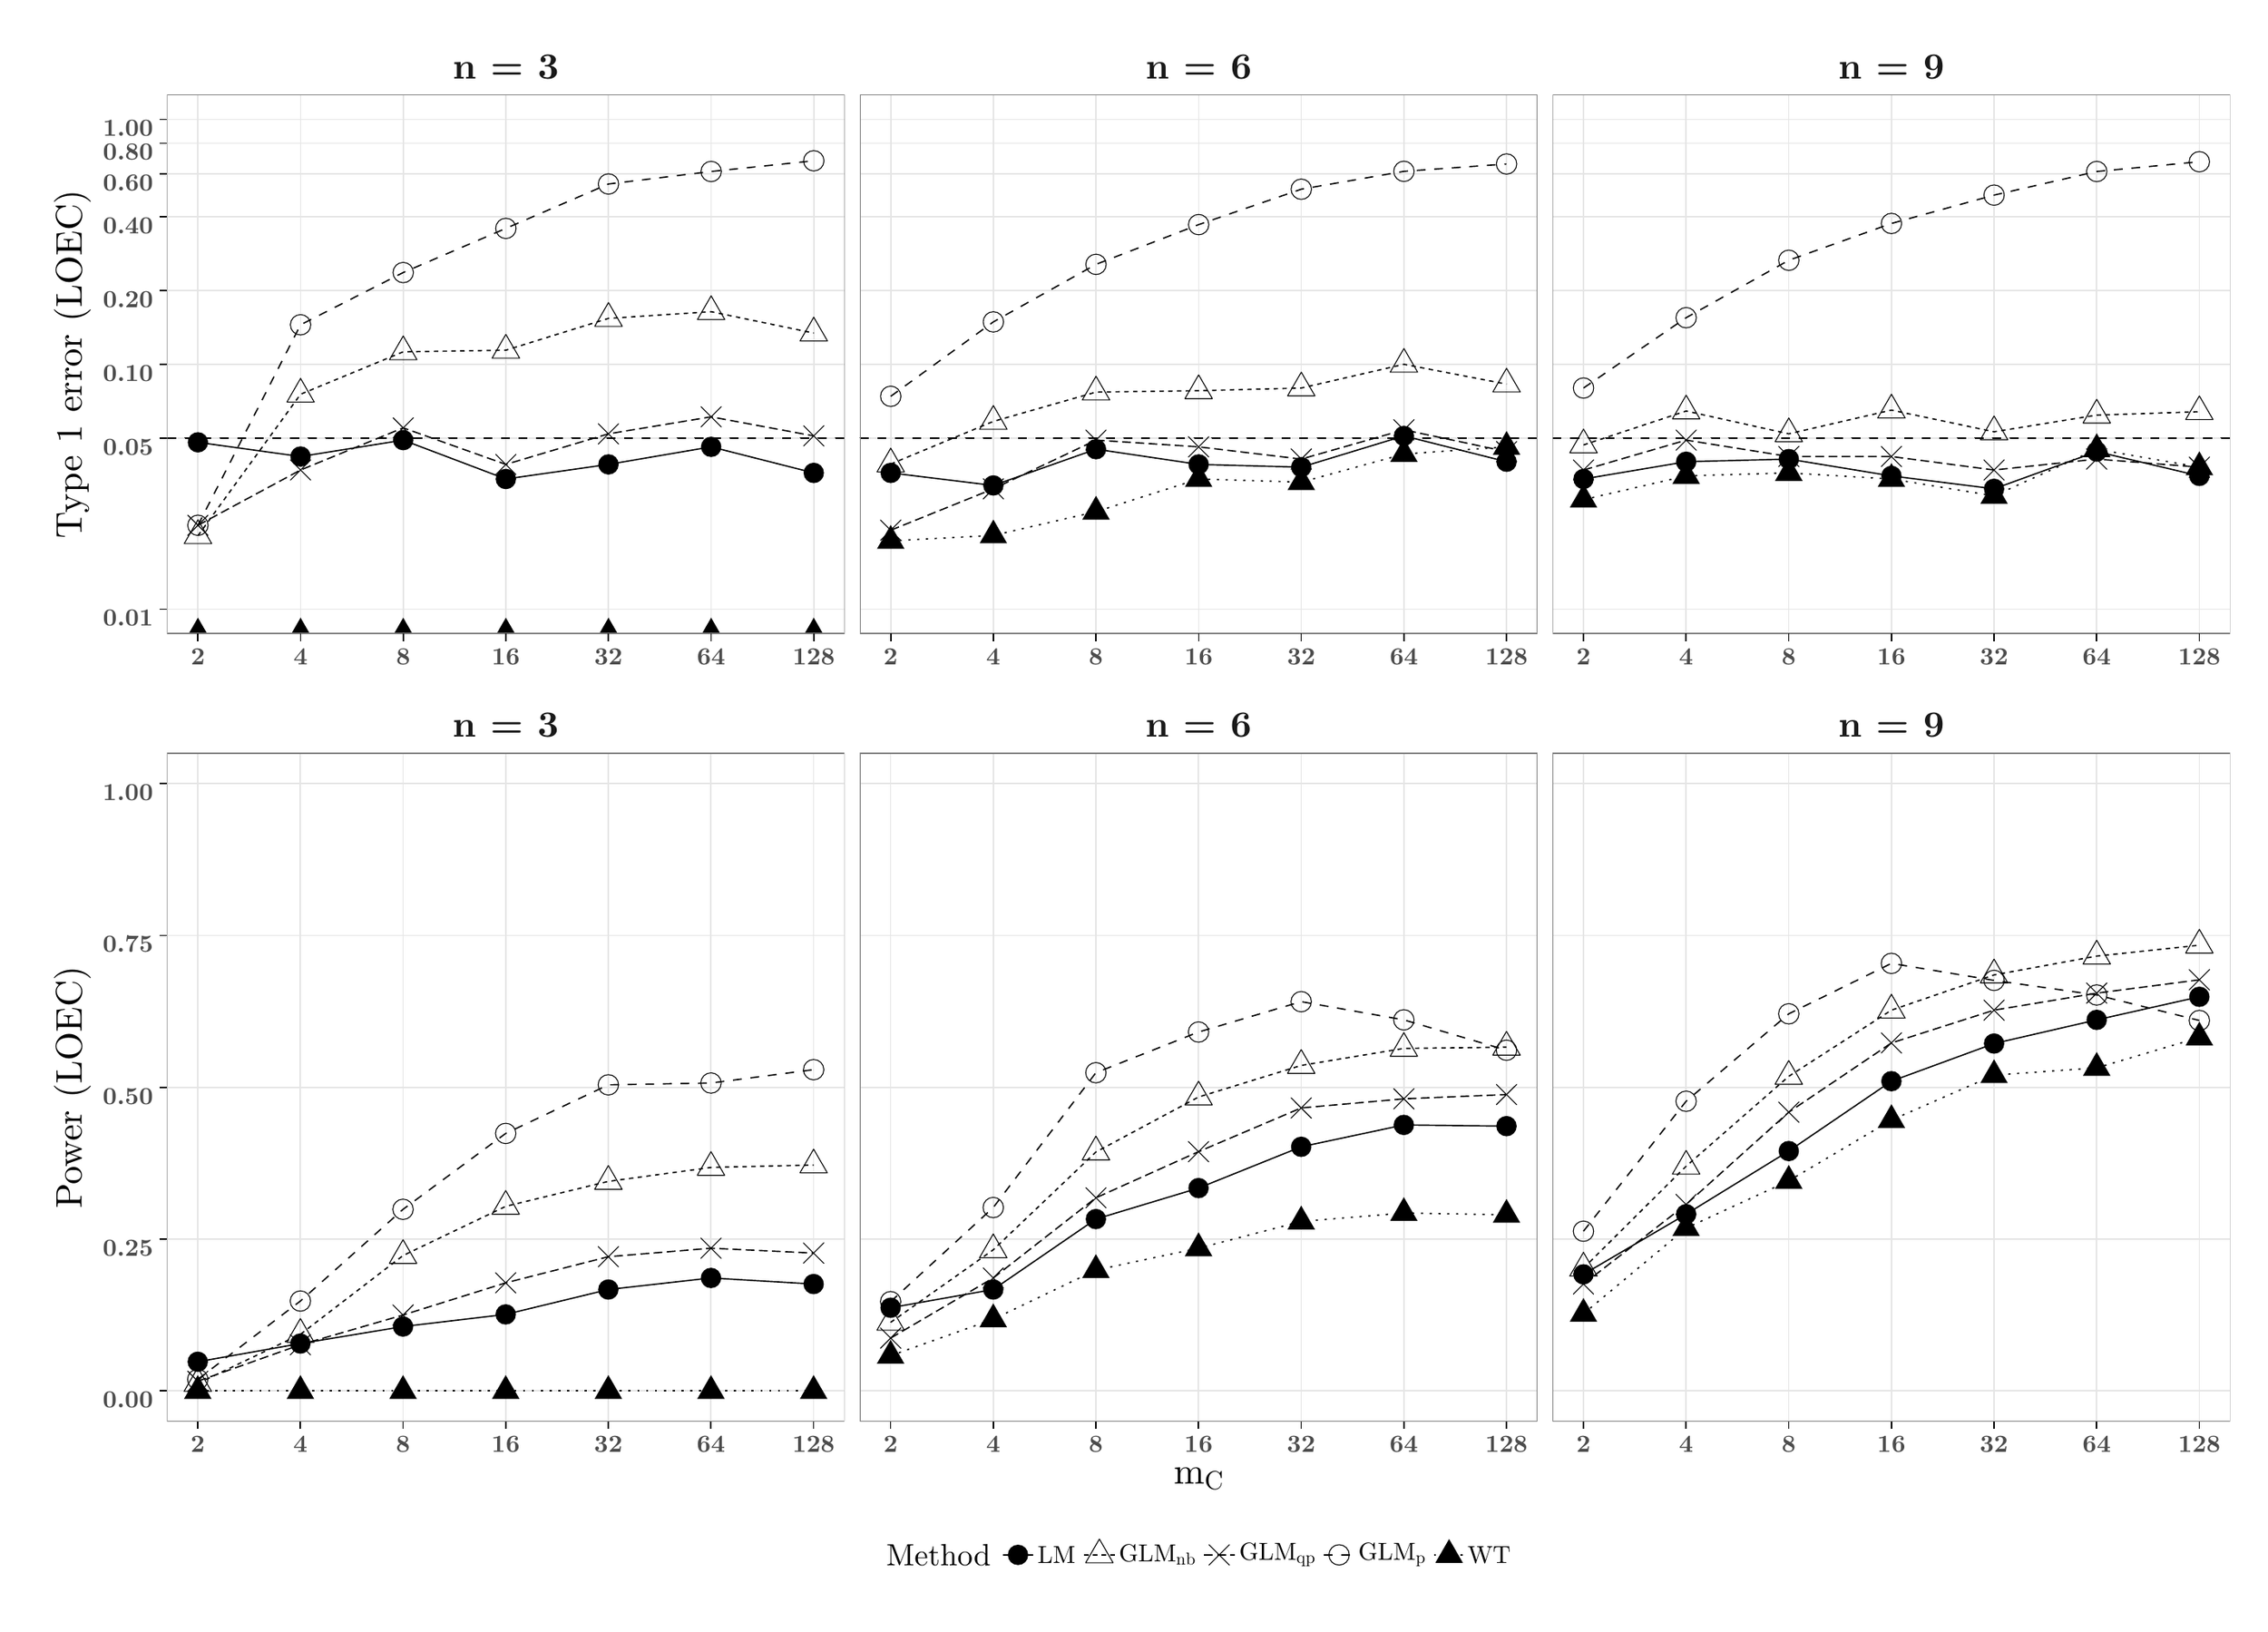 % Created by tikzDevice version 0.10.1 on 2016-12-15 15:42:07
% !TEX encoding = UTF-8 Unicode
\begin{tikzpicture}[x=1pt,y=1pt]
\definecolor{fillColor}{RGB}{255,255,255}
\path[use as bounding box,fill=fillColor,fill opacity=0.00] (0,0) rectangle (1011.78,722.70);
\begin{scope}
\path[clip] (  3.50,423.03) rectangle (1011.78,722.70);
\definecolor{drawColor}{RGB}{255,255,255}
\definecolor{fillColor}{RGB}{255,255,255}

\path[draw=drawColor,line width= 0.6pt,line join=round,line cap=round,fill=fillColor] (  3.50,423.03) rectangle (1011.78,722.70);
\end{scope}
\begin{scope}
\path[clip] ( 66.06,444.26) rectangle (374.30,689.45);
\definecolor{fillColor}{RGB}{255,255,255}

\path[fill=fillColor] ( 66.06,444.26) rectangle (374.30,689.45);
\definecolor{drawColor}{gray}{0.90}

\path[draw=drawColor,line width= 0.6pt,line join=round] ( 66.06,455.41) --
	(374.30,455.41);

\path[draw=drawColor,line width= 0.6pt,line join=round] ( 66.06,533.31) --
	(374.30,533.31);

\path[draw=drawColor,line width= 0.6pt,line join=round] ( 66.06,566.85) --
	(374.30,566.85);

\path[draw=drawColor,line width= 0.6pt,line join=round] ( 66.06,600.40) --
	(374.30,600.40);

\path[draw=drawColor,line width= 0.6pt,line join=round] ( 66.06,633.95) --
	(374.30,633.95);

\path[draw=drawColor,line width= 0.6pt,line join=round] ( 66.06,653.58) --
	(374.30,653.58);

\path[draw=drawColor,line width= 0.6pt,line join=round] ( 66.06,667.50) --
	(374.30,667.50);

\path[draw=drawColor,line width= 0.6pt,line join=round] ( 66.06,678.30) --
	(374.30,678.30);

\path[draw=drawColor,line width= 0.6pt,line join=round] ( 80.07,444.26) --
	( 80.07,689.45);

\path[draw=drawColor,line width= 0.6pt,line join=round] (126.77,444.26) --
	(126.77,689.45);

\path[draw=drawColor,line width= 0.6pt,line join=round] (173.48,444.26) --
	(173.48,689.45);

\path[draw=drawColor,line width= 0.6pt,line join=round] (220.18,444.26) --
	(220.18,689.45);

\path[draw=drawColor,line width= 0.6pt,line join=round] (266.88,444.26) --
	(266.88,689.45);

\path[draw=drawColor,line width= 0.6pt,line join=round] (313.59,444.26) --
	(313.59,689.45);

\path[draw=drawColor,line width= 0.6pt,line join=round] (360.29,444.26) --
	(360.29,689.45);
\definecolor{drawColor}{RGB}{0,0,0}

\path[draw=drawColor,line width= 0.6pt,line join=round] ( 80.07,531.33) --
	(126.77,524.87) --
	(173.48,532.33) --
	(220.18,514.64) --
	(266.88,521.28) --
	(313.59,529.27) --
	(360.29,517.41);

\path[draw=drawColor,line width= 0.6pt,dash pattern=on 2pt off 2pt ,line join=round] ( 80.07,488.83) --
	(126.77,553.22) --
	(173.48,572.54) --
	(220.18,573.27) --
	(266.88,587.75) --
	(313.59,590.80) --
	(360.29,581.07);

\path[draw=drawColor,line width= 0.6pt,dash pattern=on 4pt off 2pt ,line join=round] ( 80.07,493.57) --
	(126.77,518.73) --
	(173.48,537.92) --
	(220.18,521.28) --
	(266.88,535.20) --
	(313.59,542.93) --
	(360.29,534.26);

\path[draw=drawColor,line width= 0.6pt,dash pattern=on 4pt off 4pt ,line join=round] ( 80.07,493.57) --
	(126.77,584.84) --
	(173.48,608.62) --
	(220.18,628.72) --
	(266.88,648.93) --
	(313.59,654.62) --
	(360.29,659.49);

\path[draw=drawColor,line width= 0.6pt,dash pattern=on 1pt off 3pt ,line join=round] ( 80.07,444.26) --
	(126.77,444.26) --
	(173.48,444.26) --
	(220.18,444.26) --
	(266.88,444.26) --
	(313.59,444.26) --
	(360.29,444.26);
\definecolor{fillColor}{RGB}{0,0,0}

\path[fill=fillColor] ( 80.07,531.33) circle (  4.64);

\path[fill=fillColor] (126.77,524.87) circle (  4.64);

\path[fill=fillColor] (173.48,532.33) circle (  4.64);

\path[fill=fillColor] (220.18,514.64) circle (  4.64);

\path[fill=fillColor] (266.88,521.28) circle (  4.64);

\path[fill=fillColor] (313.59,529.27) circle (  4.64);

\path[fill=fillColor] (360.29,517.41) circle (  4.64);

\path[draw=drawColor,line width= 0.4pt,line join=round,line cap=round] ( 80.07,496.05) --
	( 86.32,485.23) --
	( 73.82,485.23) --
	( 80.07,496.05);

\path[draw=drawColor,line width= 0.4pt,line join=round,line cap=round] (126.77,560.43) --
	(133.02,549.61) --
	(120.53,549.61) --
	(126.77,560.43);

\path[draw=drawColor,line width= 0.4pt,line join=round,line cap=round] (173.48,579.76) --
	(179.73,568.94) --
	(167.23,568.94) --
	(173.48,579.76);

\path[draw=drawColor,line width= 0.4pt,line join=round,line cap=round] (220.18,580.48) --
	(226.43,569.66) --
	(213.93,569.66) --
	(220.18,580.48);

\path[draw=drawColor,line width= 0.4pt,line join=round,line cap=round] (266.88,594.97) --
	(273.13,584.15) --
	(260.63,584.15) --
	(266.88,594.97);

\path[draw=drawColor,line width= 0.4pt,line join=round,line cap=round] (313.59,598.01) --
	(319.83,587.19) --
	(307.34,587.19) --
	(313.59,598.01);

\path[draw=drawColor,line width= 0.4pt,line join=round,line cap=round] (360.29,588.28) --
	(366.54,577.46) --
	(354.04,577.46) --
	(360.29,588.28);

\path[draw=drawColor,line width= 0.4pt,line join=round,line cap=round] ( 75.43,488.93) -- ( 84.71,498.21);

\path[draw=drawColor,line width= 0.4pt,line join=round,line cap=round] ( 75.43,498.21) -- ( 84.71,488.93);

\path[draw=drawColor,line width= 0.4pt,line join=round,line cap=round] (122.13,514.09) -- (131.41,523.37);

\path[draw=drawColor,line width= 0.4pt,line join=round,line cap=round] (122.13,523.37) -- (131.41,514.09);

\path[draw=drawColor,line width= 0.4pt,line join=round,line cap=round] (168.84,533.28) -- (178.12,542.56);

\path[draw=drawColor,line width= 0.4pt,line join=round,line cap=round] (168.84,542.56) -- (178.12,533.28);

\path[draw=drawColor,line width= 0.4pt,line join=round,line cap=round] (215.54,516.64) -- (224.82,525.92);

\path[draw=drawColor,line width= 0.4pt,line join=round,line cap=round] (215.54,525.92) -- (224.82,516.64);

\path[draw=drawColor,line width= 0.4pt,line join=round,line cap=round] (262.24,530.56) -- (271.52,539.84);

\path[draw=drawColor,line width= 0.4pt,line join=round,line cap=round] (262.24,539.84) -- (271.52,530.56);

\path[draw=drawColor,line width= 0.4pt,line join=round,line cap=round] (308.95,538.29) -- (318.23,547.57);

\path[draw=drawColor,line width= 0.4pt,line join=round,line cap=round] (308.95,547.57) -- (318.23,538.29);

\path[draw=drawColor,line width= 0.4pt,line join=round,line cap=round] (355.65,529.62) -- (364.93,538.90);

\path[draw=drawColor,line width= 0.4pt,line join=round,line cap=round] (355.65,538.90) -- (364.93,529.62);

\path[draw=drawColor,line width= 0.4pt,line join=round,line cap=round] ( 80.07,493.57) circle (  4.64);

\path[draw=drawColor,line width= 0.4pt,line join=round,line cap=round] (126.77,584.84) circle (  4.64);

\path[draw=drawColor,line width= 0.4pt,line join=round,line cap=round] (173.48,608.62) circle (  4.64);

\path[draw=drawColor,line width= 0.4pt,line join=round,line cap=round] (220.18,628.72) circle (  4.64);

\path[draw=drawColor,line width= 0.4pt,line join=round,line cap=round] (266.88,648.93) circle (  4.64);

\path[draw=drawColor,line width= 0.4pt,line join=round,line cap=round] (313.59,654.62) circle (  4.64);

\path[draw=drawColor,line width= 0.4pt,line join=round,line cap=round] (360.29,659.49) circle (  4.64);

\path[fill=fillColor] ( 80.07,451.48) --
	( 86.32,440.65) --
	( 73.82,440.65) --
	cycle;

\path[fill=fillColor] (126.77,451.48) --
	(133.02,440.65) --
	(120.53,440.65) --
	cycle;

\path[fill=fillColor] (173.48,451.48) --
	(179.73,440.65) --
	(167.23,440.65) --
	cycle;

\path[fill=fillColor] (220.18,451.48) --
	(226.43,440.65) --
	(213.93,440.65) --
	cycle;

\path[fill=fillColor] (266.88,451.48) --
	(273.13,440.65) --
	(260.63,440.65) --
	cycle;

\path[fill=fillColor] (313.59,451.48) --
	(319.83,440.65) --
	(307.34,440.65) --
	cycle;

\path[fill=fillColor] (360.29,451.48) --
	(366.54,440.65) --
	(354.04,440.65) --
	cycle;

\path[draw=drawColor,line width= 0.6pt,dash pattern=on 4pt off 4pt ,line join=round] ( 66.06,533.31) -- (374.30,533.31);

\path[draw=drawColor,line width= 0.6pt,dash pattern=on 4pt off 4pt ,line join=round] ( 66.06,533.31) -- (374.30,533.31);

\path[draw=drawColor,line width= 0.6pt,dash pattern=on 4pt off 4pt ,line join=round] ( 66.06,533.31) -- (374.30,533.31);

\path[draw=drawColor,line width= 0.6pt,dash pattern=on 4pt off 4pt ,line join=round] ( 66.06,533.31) -- (374.30,533.31);

\path[draw=drawColor,line width= 0.6pt,dash pattern=on 4pt off 4pt ,line join=round] ( 66.06,533.31) -- (374.30,533.31);

\path[draw=drawColor,line width= 0.6pt,dash pattern=on 4pt off 4pt ,line join=round] ( 66.06,533.31) -- (374.30,533.31);

\path[draw=drawColor,line width= 0.6pt,dash pattern=on 4pt off 4pt ,line join=round] ( 66.06,533.31) -- (374.30,533.31);

\path[draw=drawColor,line width= 0.6pt,dash pattern=on 4pt off 4pt ,line join=round] ( 66.06,533.31) -- (374.30,533.31);

\path[draw=drawColor,line width= 0.6pt,dash pattern=on 4pt off 4pt ,line join=round] ( 66.06,533.31) -- (374.30,533.31);

\path[draw=drawColor,line width= 0.6pt,dash pattern=on 4pt off 4pt ,line join=round] ( 66.06,533.31) -- (374.30,533.31);

\path[draw=drawColor,line width= 0.6pt,dash pattern=on 4pt off 4pt ,line join=round] ( 66.06,533.31) -- (374.30,533.31);

\path[draw=drawColor,line width= 0.6pt,dash pattern=on 4pt off 4pt ,line join=round] ( 66.06,533.31) -- (374.30,533.31);

\path[draw=drawColor,line width= 0.6pt,dash pattern=on 4pt off 4pt ,line join=round] ( 66.06,533.31) -- (374.30,533.31);

\path[draw=drawColor,line width= 0.6pt,dash pattern=on 4pt off 4pt ,line join=round] ( 66.06,533.31) -- (374.30,533.31);

\path[draw=drawColor,line width= 0.6pt,dash pattern=on 4pt off 4pt ,line join=round] ( 66.06,533.31) -- (374.30,533.31);

\path[draw=drawColor,line width= 0.6pt,dash pattern=on 4pt off 4pt ,line join=round] ( 66.06,533.31) -- (374.30,533.31);

\path[draw=drawColor,line width= 0.6pt,dash pattern=on 4pt off 4pt ,line join=round] ( 66.06,533.31) -- (374.30,533.31);

\path[draw=drawColor,line width= 0.6pt,dash pattern=on 4pt off 4pt ,line join=round] ( 66.06,533.31) -- (374.30,533.31);

\path[draw=drawColor,line width= 0.6pt,dash pattern=on 4pt off 4pt ,line join=round] ( 66.06,533.31) -- (374.30,533.31);

\path[draw=drawColor,line width= 0.6pt,dash pattern=on 4pt off 4pt ,line join=round] ( 66.06,533.31) -- (374.30,533.31);

\path[draw=drawColor,line width= 0.6pt,dash pattern=on 4pt off 4pt ,line join=round] ( 66.06,533.31) -- (374.30,533.31);

\path[draw=drawColor,line width= 0.6pt,dash pattern=on 4pt off 4pt ,line join=round] ( 66.06,533.31) -- (374.30,533.31);

\path[draw=drawColor,line width= 0.6pt,dash pattern=on 4pt off 4pt ,line join=round] ( 66.06,533.31) -- (374.30,533.31);

\path[draw=drawColor,line width= 0.6pt,dash pattern=on 4pt off 4pt ,line join=round] ( 66.06,533.31) -- (374.30,533.31);

\path[draw=drawColor,line width= 0.6pt,dash pattern=on 4pt off 4pt ,line join=round] ( 66.06,533.31) -- (374.30,533.31);

\path[draw=drawColor,line width= 0.6pt,dash pattern=on 4pt off 4pt ,line join=round] ( 66.06,533.31) -- (374.30,533.31);

\path[draw=drawColor,line width= 0.6pt,dash pattern=on 4pt off 4pt ,line join=round] ( 66.06,533.31) -- (374.30,533.31);

\path[draw=drawColor,line width= 0.6pt,dash pattern=on 4pt off 4pt ,line join=round] ( 66.06,533.31) -- (374.30,533.31);

\path[draw=drawColor,line width= 0.6pt,dash pattern=on 4pt off 4pt ,line join=round] ( 66.06,533.31) -- (374.30,533.31);

\path[draw=drawColor,line width= 0.6pt,dash pattern=on 4pt off 4pt ,line join=round] ( 66.06,533.31) -- (374.30,533.31);

\path[draw=drawColor,line width= 0.6pt,dash pattern=on 4pt off 4pt ,line join=round] ( 66.06,533.31) -- (374.30,533.31);

\path[draw=drawColor,line width= 0.6pt,dash pattern=on 4pt off 4pt ,line join=round] ( 66.06,533.31) -- (374.30,533.31);

\path[draw=drawColor,line width= 0.6pt,dash pattern=on 4pt off 4pt ,line join=round] ( 66.06,533.31) -- (374.30,533.31);

\path[draw=drawColor,line width= 0.6pt,dash pattern=on 4pt off 4pt ,line join=round] ( 66.06,533.31) -- (374.30,533.31);

\path[draw=drawColor,line width= 0.6pt,dash pattern=on 4pt off 4pt ,line join=round] ( 66.06,533.31) -- (374.30,533.31);
\definecolor{drawColor}{gray}{0.50}

\path[draw=drawColor,line width= 0.6pt,line join=round,line cap=round] ( 66.06,444.26) rectangle (374.30,689.45);
\end{scope}
\begin{scope}
\path[clip] (381.30,444.26) rectangle (689.54,689.45);
\definecolor{fillColor}{RGB}{255,255,255}

\path[fill=fillColor] (381.30,444.26) rectangle (689.54,689.45);
\definecolor{drawColor}{gray}{0.90}

\path[draw=drawColor,line width= 0.6pt,line join=round] (381.30,455.41) --
	(689.54,455.41);

\path[draw=drawColor,line width= 0.6pt,line join=round] (381.30,533.31) --
	(689.54,533.31);

\path[draw=drawColor,line width= 0.6pt,line join=round] (381.30,566.85) --
	(689.54,566.85);

\path[draw=drawColor,line width= 0.6pt,line join=round] (381.30,600.40) --
	(689.54,600.40);

\path[draw=drawColor,line width= 0.6pt,line join=round] (381.30,633.95) --
	(689.54,633.95);

\path[draw=drawColor,line width= 0.6pt,line join=round] (381.30,653.58) --
	(689.54,653.58);

\path[draw=drawColor,line width= 0.6pt,line join=round] (381.30,667.50) --
	(689.54,667.50);

\path[draw=drawColor,line width= 0.6pt,line join=round] (381.30,678.30) --
	(689.54,678.30);

\path[draw=drawColor,line width= 0.6pt,line join=round] (395.31,444.26) --
	(395.31,689.45);

\path[draw=drawColor,line width= 0.6pt,line join=round] (442.01,444.26) --
	(442.01,689.45);

\path[draw=drawColor,line width= 0.6pt,line join=round] (488.72,444.26) --
	(488.72,689.45);

\path[draw=drawColor,line width= 0.6pt,line join=round] (535.42,444.26) --
	(535.42,689.45);

\path[draw=drawColor,line width= 0.6pt,line join=round] (582.12,444.26) --
	(582.12,689.45);

\path[draw=drawColor,line width= 0.6pt,line join=round] (628.83,444.26) --
	(628.83,689.45);

\path[draw=drawColor,line width= 0.6pt,line join=round] (675.53,444.26) --
	(675.53,689.45);
\definecolor{drawColor}{RGB}{0,0,0}

\path[draw=drawColor,line width= 0.6pt,line join=round] (395.31,517.41) --
	(442.01,511.70) --
	(488.72,528.21) --
	(535.42,521.28) --
	(582.12,520.02) --
	(628.83,534.26) --
	(675.53,522.50);

\path[draw=drawColor,line width= 0.6pt,dash pattern=on 2pt off 2pt ,line join=round] (395.31,521.45) --
	(442.01,540.86) --
	(488.72,554.20) --
	(535.42,554.83) --
	(582.12,556.05) --
	(628.83,566.85) --
	(675.53,557.84);

\path[draw=drawColor,line width= 0.6pt,dash pattern=on 4pt off 2pt ,line join=round] (395.31,491.32) --
	(442.01,510.17) --
	(488.72,532.33) --
	(535.42,529.27) --
	(582.12,523.70) --
	(628.83,537.03) --
	(675.53,527.12);

\path[draw=drawColor,line width= 0.6pt,dash pattern=on 4pt off 4pt ,line join=round] (395.31,552.28) --
	(442.01,586.16) --
	(488.72,612.35) --
	(535.42,630.44) --
	(582.12,646.56) --
	(628.83,654.69) --
	(675.53,658.04);

\path[draw=drawColor,line width= 0.6pt,dash pattern=on 1pt off 3pt ,line join=round] (395.31,486.47) --
	(442.01,488.96) --
	(488.72,499.76) --
	(535.42,514.64) --
	(582.12,513.19) --
	(628.83,526.01) --
	(675.53,529.27);
\definecolor{fillColor}{RGB}{0,0,0}

\path[fill=fillColor] (395.31,517.41) circle (  4.64);

\path[fill=fillColor] (442.01,511.70) circle (  4.64);

\path[fill=fillColor] (488.72,528.21) circle (  4.64);

\path[fill=fillColor] (535.42,521.28) circle (  4.64);

\path[fill=fillColor] (582.12,520.02) circle (  4.64);

\path[fill=fillColor] (628.83,534.26) circle (  4.64);

\path[fill=fillColor] (675.53,522.50) circle (  4.64);

\path[draw=drawColor,line width= 0.4pt,line join=round,line cap=round] (395.31,528.66) --
	(401.56,517.84) --
	(389.06,517.84) --
	(395.31,528.66);

\path[draw=drawColor,line width= 0.4pt,line join=round,line cap=round] (442.01,548.08) --
	(448.26,537.25) --
	(435.77,537.25) --
	(442.01,548.08);

\path[draw=drawColor,line width= 0.4pt,line join=round,line cap=round] (488.72,561.42) --
	(494.97,550.60) --
	(482.47,550.60) --
	(488.72,561.42);

\path[draw=drawColor,line width= 0.4pt,line join=round,line cap=round] (535.42,562.04) --
	(541.67,551.22) --
	(529.17,551.22) --
	(535.42,562.04);

\path[draw=drawColor,line width= 0.4pt,line join=round,line cap=round] (582.12,563.27) --
	(588.37,552.45) --
	(575.87,552.45) --
	(582.12,563.27);

\path[draw=drawColor,line width= 0.4pt,line join=round,line cap=round] (628.83,574.07) --
	(635.07,563.25) --
	(622.58,563.25) --
	(628.83,574.07);

\path[draw=drawColor,line width= 0.4pt,line join=round,line cap=round] (675.53,565.05) --
	(681.78,554.23) --
	(669.28,554.23) --
	(675.53,565.05);

\path[draw=drawColor,line width= 0.4pt,line join=round,line cap=round] (390.67,486.68) -- (399.95,495.96);

\path[draw=drawColor,line width= 0.4pt,line join=round,line cap=round] (390.67,495.96) -- (399.95,486.68);

\path[draw=drawColor,line width= 0.4pt,line join=round,line cap=round] (437.37,505.53) -- (446.65,514.81);

\path[draw=drawColor,line width= 0.4pt,line join=round,line cap=round] (437.37,514.81) -- (446.65,505.53);

\path[draw=drawColor,line width= 0.4pt,line join=round,line cap=round] (484.08,527.69) -- (493.36,536.97);

\path[draw=drawColor,line width= 0.4pt,line join=round,line cap=round] (484.08,536.97) -- (493.36,527.69);

\path[draw=drawColor,line width= 0.4pt,line join=round,line cap=round] (530.78,524.63) -- (540.06,533.91);

\path[draw=drawColor,line width= 0.4pt,line join=round,line cap=round] (530.78,533.91) -- (540.06,524.63);

\path[draw=drawColor,line width= 0.4pt,line join=round,line cap=round] (577.48,519.06) -- (586.76,528.34);

\path[draw=drawColor,line width= 0.4pt,line join=round,line cap=round] (577.48,528.34) -- (586.76,519.06);

\path[draw=drawColor,line width= 0.4pt,line join=round,line cap=round] (624.19,532.39) -- (633.47,541.67);

\path[draw=drawColor,line width= 0.4pt,line join=round,line cap=round] (624.19,541.67) -- (633.47,532.39);

\path[draw=drawColor,line width= 0.4pt,line join=round,line cap=round] (670.89,522.48) -- (680.17,531.76);

\path[draw=drawColor,line width= 0.4pt,line join=round,line cap=round] (670.89,531.76) -- (680.17,522.48);

\path[draw=drawColor,line width= 0.4pt,line join=round,line cap=round] (395.31,552.28) circle (  4.64);

\path[draw=drawColor,line width= 0.4pt,line join=round,line cap=round] (442.01,586.16) circle (  4.64);

\path[draw=drawColor,line width= 0.4pt,line join=round,line cap=round] (488.72,612.35) circle (  4.64);

\path[draw=drawColor,line width= 0.4pt,line join=round,line cap=round] (535.42,630.44) circle (  4.64);

\path[draw=drawColor,line width= 0.4pt,line join=round,line cap=round] (582.12,646.56) circle (  4.64);

\path[draw=drawColor,line width= 0.4pt,line join=round,line cap=round] (628.83,654.69) circle (  4.64);

\path[draw=drawColor,line width= 0.4pt,line join=round,line cap=round] (675.53,658.04) circle (  4.64);

\path[fill=fillColor] (395.31,493.69) --
	(401.56,482.87) --
	(389.06,482.87) --
	cycle;

\path[fill=fillColor] (442.01,496.17) --
	(448.26,485.35) --
	(435.77,485.35) --
	cycle;

\path[fill=fillColor] (488.72,506.97) --
	(494.97,496.15) --
	(482.47,496.15) --
	cycle;

\path[fill=fillColor] (535.42,521.85) --
	(541.67,511.03) --
	(529.17,511.03) --
	cycle;

\path[fill=fillColor] (582.12,520.41) --
	(588.37,509.59) --
	(575.87,509.59) --
	cycle;

\path[fill=fillColor] (628.83,533.22) --
	(635.07,522.40) --
	(622.58,522.40) --
	cycle;

\path[fill=fillColor] (675.53,536.48) --
	(681.78,525.66) --
	(669.28,525.66) --
	cycle;

\path[draw=drawColor,line width= 0.6pt,dash pattern=on 4pt off 4pt ,line join=round] (381.30,533.31) -- (689.54,533.31);

\path[draw=drawColor,line width= 0.6pt,dash pattern=on 4pt off 4pt ,line join=round] (381.30,533.31) -- (689.54,533.31);

\path[draw=drawColor,line width= 0.6pt,dash pattern=on 4pt off 4pt ,line join=round] (381.30,533.31) -- (689.54,533.31);

\path[draw=drawColor,line width= 0.6pt,dash pattern=on 4pt off 4pt ,line join=round] (381.30,533.31) -- (689.54,533.31);

\path[draw=drawColor,line width= 0.6pt,dash pattern=on 4pt off 4pt ,line join=round] (381.30,533.31) -- (689.54,533.31);

\path[draw=drawColor,line width= 0.6pt,dash pattern=on 4pt off 4pt ,line join=round] (381.30,533.31) -- (689.54,533.31);

\path[draw=drawColor,line width= 0.6pt,dash pattern=on 4pt off 4pt ,line join=round] (381.30,533.31) -- (689.54,533.31);

\path[draw=drawColor,line width= 0.6pt,dash pattern=on 4pt off 4pt ,line join=round] (381.30,533.31) -- (689.54,533.31);

\path[draw=drawColor,line width= 0.6pt,dash pattern=on 4pt off 4pt ,line join=round] (381.30,533.31) -- (689.54,533.31);

\path[draw=drawColor,line width= 0.6pt,dash pattern=on 4pt off 4pt ,line join=round] (381.30,533.31) -- (689.54,533.31);

\path[draw=drawColor,line width= 0.6pt,dash pattern=on 4pt off 4pt ,line join=round] (381.30,533.31) -- (689.54,533.31);

\path[draw=drawColor,line width= 0.6pt,dash pattern=on 4pt off 4pt ,line join=round] (381.30,533.31) -- (689.54,533.31);

\path[draw=drawColor,line width= 0.6pt,dash pattern=on 4pt off 4pt ,line join=round] (381.30,533.31) -- (689.54,533.31);

\path[draw=drawColor,line width= 0.6pt,dash pattern=on 4pt off 4pt ,line join=round] (381.30,533.31) -- (689.54,533.31);

\path[draw=drawColor,line width= 0.6pt,dash pattern=on 4pt off 4pt ,line join=round] (381.30,533.31) -- (689.54,533.31);

\path[draw=drawColor,line width= 0.6pt,dash pattern=on 4pt off 4pt ,line join=round] (381.30,533.31) -- (689.54,533.31);

\path[draw=drawColor,line width= 0.6pt,dash pattern=on 4pt off 4pt ,line join=round] (381.30,533.31) -- (689.54,533.31);

\path[draw=drawColor,line width= 0.6pt,dash pattern=on 4pt off 4pt ,line join=round] (381.30,533.31) -- (689.54,533.31);

\path[draw=drawColor,line width= 0.6pt,dash pattern=on 4pt off 4pt ,line join=round] (381.30,533.31) -- (689.54,533.31);

\path[draw=drawColor,line width= 0.6pt,dash pattern=on 4pt off 4pt ,line join=round] (381.30,533.31) -- (689.54,533.31);

\path[draw=drawColor,line width= 0.6pt,dash pattern=on 4pt off 4pt ,line join=round] (381.30,533.31) -- (689.54,533.31);

\path[draw=drawColor,line width= 0.6pt,dash pattern=on 4pt off 4pt ,line join=round] (381.30,533.31) -- (689.54,533.31);

\path[draw=drawColor,line width= 0.6pt,dash pattern=on 4pt off 4pt ,line join=round] (381.30,533.31) -- (689.54,533.31);

\path[draw=drawColor,line width= 0.6pt,dash pattern=on 4pt off 4pt ,line join=round] (381.30,533.31) -- (689.54,533.31);

\path[draw=drawColor,line width= 0.6pt,dash pattern=on 4pt off 4pt ,line join=round] (381.30,533.31) -- (689.54,533.31);

\path[draw=drawColor,line width= 0.6pt,dash pattern=on 4pt off 4pt ,line join=round] (381.30,533.31) -- (689.54,533.31);

\path[draw=drawColor,line width= 0.6pt,dash pattern=on 4pt off 4pt ,line join=round] (381.30,533.31) -- (689.54,533.31);

\path[draw=drawColor,line width= 0.6pt,dash pattern=on 4pt off 4pt ,line join=round] (381.30,533.31) -- (689.54,533.31);

\path[draw=drawColor,line width= 0.6pt,dash pattern=on 4pt off 4pt ,line join=round] (381.30,533.31) -- (689.54,533.31);

\path[draw=drawColor,line width= 0.6pt,dash pattern=on 4pt off 4pt ,line join=round] (381.30,533.31) -- (689.54,533.31);

\path[draw=drawColor,line width= 0.6pt,dash pattern=on 4pt off 4pt ,line join=round] (381.30,533.31) -- (689.54,533.31);

\path[draw=drawColor,line width= 0.6pt,dash pattern=on 4pt off 4pt ,line join=round] (381.30,533.31) -- (689.54,533.31);

\path[draw=drawColor,line width= 0.6pt,dash pattern=on 4pt off 4pt ,line join=round] (381.30,533.31) -- (689.54,533.31);

\path[draw=drawColor,line width= 0.6pt,dash pattern=on 4pt off 4pt ,line join=round] (381.30,533.31) -- (689.54,533.31);

\path[draw=drawColor,line width= 0.6pt,dash pattern=on 4pt off 4pt ,line join=round] (381.30,533.31) -- (689.54,533.31);
\definecolor{drawColor}{gray}{0.50}

\path[draw=drawColor,line width= 0.6pt,line join=round,line cap=round] (381.30,444.26) rectangle (689.54,689.45);
\end{scope}
\begin{scope}
\path[clip] (696.54,444.26) rectangle (1004.78,689.45);
\definecolor{fillColor}{RGB}{255,255,255}

\path[fill=fillColor] (696.54,444.26) rectangle (1004.78,689.45);
\definecolor{drawColor}{gray}{0.90}

\path[draw=drawColor,line width= 0.6pt,line join=round] (696.54,455.41) --
	(1004.78,455.41);

\path[draw=drawColor,line width= 0.6pt,line join=round] (696.54,533.31) --
	(1004.78,533.31);

\path[draw=drawColor,line width= 0.6pt,line join=round] (696.54,566.85) --
	(1004.78,566.85);

\path[draw=drawColor,line width= 0.6pt,line join=round] (696.54,600.40) --
	(1004.78,600.40);

\path[draw=drawColor,line width= 0.6pt,line join=round] (696.54,633.95) --
	(1004.78,633.95);

\path[draw=drawColor,line width= 0.6pt,line join=round] (696.54,653.58) --
	(1004.78,653.58);

\path[draw=drawColor,line width= 0.6pt,line join=round] (696.54,667.50) --
	(1004.78,667.50);

\path[draw=drawColor,line width= 0.6pt,line join=round] (696.54,678.30) --
	(1004.78,678.30);

\path[draw=drawColor,line width= 0.6pt,line join=round] (710.55,444.26) --
	(710.55,689.45);

\path[draw=drawColor,line width= 0.6pt,line join=round] (757.25,444.26) --
	(757.25,689.45);

\path[draw=drawColor,line width= 0.6pt,line join=round] (803.96,444.26) --
	(803.96,689.45);

\path[draw=drawColor,line width= 0.6pt,line join=round] (850.66,444.26) --
	(850.66,689.45);

\path[draw=drawColor,line width= 0.6pt,line join=round] (897.36,444.26) --
	(897.36,689.45);

\path[draw=drawColor,line width= 0.6pt,line join=round] (944.07,444.26) --
	(944.07,689.45);

\path[draw=drawColor,line width= 0.6pt,line join=round] (990.77,444.26) --
	(990.77,689.45);
\definecolor{drawColor}{RGB}{0,0,0}

\path[draw=drawColor,line width= 0.6pt,line join=round] (710.55,514.64) --
	(757.25,522.50) --
	(803.96,523.70) --
	(850.66,516.04) --
	(897.36,510.17) --
	(944.07,527.12) --
	(990.77,516.04);

\path[draw=drawColor,line width= 0.6pt,dash pattern=on 2pt off 2pt ,line join=round] (710.55,530.14) --
	(757.25,545.59) --
	(803.96,535.20) --
	(850.66,546.00) --
	(897.36,536.13) --
	(944.07,543.72) --
	(990.77,545.25);

\path[draw=drawColor,line width= 0.6pt,dash pattern=on 4pt off 2pt ,line join=round] (710.55,518.73) --
	(757.25,532.33) --
	(803.96,524.87) --
	(850.66,524.87) --
	(897.36,518.73) --
	(944.07,523.70) --
	(990.77,520.02);

\path[draw=drawColor,line width= 0.6pt,dash pattern=on 4pt off 4pt ,line join=round] (710.55,556.05) --
	(757.25,588.07) --
	(803.96,614.21) --
	(850.66,630.96) --
	(897.36,643.87) --
	(944.07,654.62) --
	(990.77,659.06);

\path[draw=drawColor,line width= 0.6pt,dash pattern=on 1pt off 3pt ,line join=round] (710.55,505.24) --
	(757.25,516.04) --
	(803.96,517.41) --
	(850.66,514.64) --
	(897.36,506.94) --
	(944.07,528.21) --
	(990.77,520.02);
\definecolor{fillColor}{RGB}{0,0,0}

\path[fill=fillColor] (710.55,514.64) circle (  4.64);

\path[fill=fillColor] (757.25,522.50) circle (  4.64);

\path[fill=fillColor] (803.96,523.70) circle (  4.64);

\path[fill=fillColor] (850.66,516.04) circle (  4.64);

\path[fill=fillColor] (897.36,510.17) circle (  4.64);

\path[fill=fillColor] (944.07,527.12) circle (  4.64);

\path[fill=fillColor] (990.77,516.04) circle (  4.64);

\path[draw=drawColor,line width= 0.4pt,line join=round,line cap=round] (710.55,537.36) --
	(716.80,526.54) --
	(704.30,526.54) --
	(710.55,537.36);

\path[draw=drawColor,line width= 0.4pt,line join=round,line cap=round] (757.25,552.81) --
	(763.50,541.99) --
	(751.01,541.99) --
	(757.25,552.81);

\path[draw=drawColor,line width= 0.4pt,line join=round,line cap=round] (803.96,542.42) --
	(810.21,531.60) --
	(797.71,531.60) --
	(803.96,542.42);

\path[draw=drawColor,line width= 0.4pt,line join=round,line cap=round] (850.66,553.22) --
	(856.91,542.40) --
	(844.41,542.40) --
	(850.66,553.22);

\path[draw=drawColor,line width= 0.4pt,line join=round,line cap=round] (897.36,543.34) --
	(903.61,532.52) --
	(891.11,532.52) --
	(897.36,543.34);

\path[draw=drawColor,line width= 0.4pt,line join=round,line cap=round] (944.07,550.93) --
	(950.31,540.11) --
	(937.82,540.11) --
	(944.07,550.93);

\path[draw=drawColor,line width= 0.4pt,line join=round,line cap=round] (990.77,552.47) --
	(997.02,541.65) --
	(984.52,541.65) --
	(990.77,552.47);

\path[draw=drawColor,line width= 0.4pt,line join=round,line cap=round] (705.91,514.09) -- (715.19,523.37);

\path[draw=drawColor,line width= 0.4pt,line join=round,line cap=round] (705.91,523.37) -- (715.19,514.09);

\path[draw=drawColor,line width= 0.4pt,line join=round,line cap=round] (752.61,527.69) -- (761.89,536.97);

\path[draw=drawColor,line width= 0.4pt,line join=round,line cap=round] (752.61,536.97) -- (761.89,527.69);

\path[draw=drawColor,line width= 0.4pt,line join=round,line cap=round] (799.32,520.23) -- (808.60,529.51);

\path[draw=drawColor,line width= 0.4pt,line join=round,line cap=round] (799.32,529.51) -- (808.60,520.23);

\path[draw=drawColor,line width= 0.4pt,line join=round,line cap=round] (846.02,520.23) -- (855.30,529.51);

\path[draw=drawColor,line width= 0.4pt,line join=round,line cap=round] (846.02,529.51) -- (855.30,520.23);

\path[draw=drawColor,line width= 0.4pt,line join=round,line cap=round] (892.72,514.09) -- (902.00,523.37);

\path[draw=drawColor,line width= 0.4pt,line join=round,line cap=round] (892.72,523.37) -- (902.00,514.09);

\path[draw=drawColor,line width= 0.4pt,line join=round,line cap=round] (939.43,519.06) -- (948.71,528.34);

\path[draw=drawColor,line width= 0.4pt,line join=round,line cap=round] (939.43,528.34) -- (948.71,519.06);

\path[draw=drawColor,line width= 0.4pt,line join=round,line cap=round] (986.13,515.38) -- (995.41,524.66);

\path[draw=drawColor,line width= 0.4pt,line join=round,line cap=round] (986.13,524.66) -- (995.41,515.38);

\path[draw=drawColor,line width= 0.4pt,line join=round,line cap=round] (710.55,556.05) circle (  4.64);

\path[draw=drawColor,line width= 0.4pt,line join=round,line cap=round] (757.25,588.07) circle (  4.64);

\path[draw=drawColor,line width= 0.4pt,line join=round,line cap=round] (803.96,614.21) circle (  4.64);

\path[draw=drawColor,line width= 0.4pt,line join=round,line cap=round] (850.66,630.96) circle (  4.64);

\path[draw=drawColor,line width= 0.4pt,line join=round,line cap=round] (897.36,643.87) circle (  4.64);

\path[draw=drawColor,line width= 0.4pt,line join=round,line cap=round] (944.07,654.62) circle (  4.64);

\path[draw=drawColor,line width= 0.4pt,line join=round,line cap=round] (990.77,659.06) circle (  4.64);

\path[fill=fillColor] (710.55,512.46) --
	(716.80,501.63) --
	(704.30,501.63) --
	cycle;

\path[fill=fillColor] (757.25,523.26) --
	(763.50,512.43) --
	(751.01,512.43) --
	cycle;

\path[fill=fillColor] (803.96,524.62) --
	(810.21,513.80) --
	(797.71,513.80) --
	cycle;

\path[fill=fillColor] (850.66,521.85) --
	(856.91,511.03) --
	(844.41,511.03) --
	cycle;

\path[fill=fillColor] (897.36,514.15) --
	(903.61,503.33) --
	(891.11,503.33) --
	cycle;

\path[fill=fillColor] (944.07,535.42) --
	(950.31,524.60) --
	(937.82,524.60) --
	cycle;

\path[fill=fillColor] (990.77,527.24) --
	(997.02,516.41) --
	(984.52,516.41) --
	cycle;

\path[draw=drawColor,line width= 0.6pt,dash pattern=on 4pt off 4pt ,line join=round] (696.54,533.31) -- (1004.78,533.31);

\path[draw=drawColor,line width= 0.6pt,dash pattern=on 4pt off 4pt ,line join=round] (696.54,533.31) -- (1004.78,533.31);

\path[draw=drawColor,line width= 0.6pt,dash pattern=on 4pt off 4pt ,line join=round] (696.54,533.31) -- (1004.78,533.31);

\path[draw=drawColor,line width= 0.6pt,dash pattern=on 4pt off 4pt ,line join=round] (696.54,533.31) -- (1004.78,533.31);

\path[draw=drawColor,line width= 0.6pt,dash pattern=on 4pt off 4pt ,line join=round] (696.54,533.31) -- (1004.78,533.31);

\path[draw=drawColor,line width= 0.6pt,dash pattern=on 4pt off 4pt ,line join=round] (696.54,533.31) -- (1004.78,533.31);

\path[draw=drawColor,line width= 0.6pt,dash pattern=on 4pt off 4pt ,line join=round] (696.54,533.31) -- (1004.78,533.31);

\path[draw=drawColor,line width= 0.6pt,dash pattern=on 4pt off 4pt ,line join=round] (696.54,533.31) -- (1004.78,533.31);

\path[draw=drawColor,line width= 0.6pt,dash pattern=on 4pt off 4pt ,line join=round] (696.54,533.31) -- (1004.78,533.31);

\path[draw=drawColor,line width= 0.6pt,dash pattern=on 4pt off 4pt ,line join=round] (696.54,533.31) -- (1004.78,533.31);

\path[draw=drawColor,line width= 0.6pt,dash pattern=on 4pt off 4pt ,line join=round] (696.54,533.31) -- (1004.78,533.31);

\path[draw=drawColor,line width= 0.6pt,dash pattern=on 4pt off 4pt ,line join=round] (696.54,533.31) -- (1004.78,533.31);

\path[draw=drawColor,line width= 0.6pt,dash pattern=on 4pt off 4pt ,line join=round] (696.54,533.31) -- (1004.78,533.31);

\path[draw=drawColor,line width= 0.6pt,dash pattern=on 4pt off 4pt ,line join=round] (696.54,533.31) -- (1004.78,533.31);

\path[draw=drawColor,line width= 0.6pt,dash pattern=on 4pt off 4pt ,line join=round] (696.54,533.31) -- (1004.78,533.31);

\path[draw=drawColor,line width= 0.6pt,dash pattern=on 4pt off 4pt ,line join=round] (696.54,533.31) -- (1004.78,533.31);

\path[draw=drawColor,line width= 0.6pt,dash pattern=on 4pt off 4pt ,line join=round] (696.54,533.31) -- (1004.78,533.31);

\path[draw=drawColor,line width= 0.6pt,dash pattern=on 4pt off 4pt ,line join=round] (696.54,533.31) -- (1004.78,533.31);

\path[draw=drawColor,line width= 0.6pt,dash pattern=on 4pt off 4pt ,line join=round] (696.54,533.31) -- (1004.78,533.31);

\path[draw=drawColor,line width= 0.6pt,dash pattern=on 4pt off 4pt ,line join=round] (696.54,533.31) -- (1004.78,533.31);

\path[draw=drawColor,line width= 0.6pt,dash pattern=on 4pt off 4pt ,line join=round] (696.54,533.31) -- (1004.78,533.31);

\path[draw=drawColor,line width= 0.6pt,dash pattern=on 4pt off 4pt ,line join=round] (696.54,533.31) -- (1004.78,533.31);

\path[draw=drawColor,line width= 0.6pt,dash pattern=on 4pt off 4pt ,line join=round] (696.54,533.31) -- (1004.78,533.31);

\path[draw=drawColor,line width= 0.6pt,dash pattern=on 4pt off 4pt ,line join=round] (696.54,533.31) -- (1004.78,533.31);

\path[draw=drawColor,line width= 0.6pt,dash pattern=on 4pt off 4pt ,line join=round] (696.54,533.31) -- (1004.78,533.31);

\path[draw=drawColor,line width= 0.6pt,dash pattern=on 4pt off 4pt ,line join=round] (696.54,533.31) -- (1004.78,533.31);

\path[draw=drawColor,line width= 0.6pt,dash pattern=on 4pt off 4pt ,line join=round] (696.54,533.31) -- (1004.78,533.31);

\path[draw=drawColor,line width= 0.6pt,dash pattern=on 4pt off 4pt ,line join=round] (696.54,533.31) -- (1004.78,533.31);

\path[draw=drawColor,line width= 0.6pt,dash pattern=on 4pt off 4pt ,line join=round] (696.54,533.31) -- (1004.78,533.31);

\path[draw=drawColor,line width= 0.6pt,dash pattern=on 4pt off 4pt ,line join=round] (696.54,533.31) -- (1004.78,533.31);

\path[draw=drawColor,line width= 0.6pt,dash pattern=on 4pt off 4pt ,line join=round] (696.54,533.31) -- (1004.78,533.31);

\path[draw=drawColor,line width= 0.6pt,dash pattern=on 4pt off 4pt ,line join=round] (696.54,533.31) -- (1004.78,533.31);

\path[draw=drawColor,line width= 0.6pt,dash pattern=on 4pt off 4pt ,line join=round] (696.54,533.31) -- (1004.78,533.31);

\path[draw=drawColor,line width= 0.6pt,dash pattern=on 4pt off 4pt ,line join=round] (696.54,533.31) -- (1004.78,533.31);

\path[draw=drawColor,line width= 0.6pt,dash pattern=on 4pt off 4pt ,line join=round] (696.54,533.31) -- (1004.78,533.31);
\definecolor{drawColor}{gray}{0.50}

\path[draw=drawColor,line width= 0.6pt,line join=round,line cap=round] (696.54,444.26) rectangle (1004.78,689.45);
\end{scope}
\begin{scope}
\path[clip] ( 66.06,689.45) rectangle (374.30,715.70);
\definecolor{drawColor}{gray}{0.10}

\node[text=drawColor,anchor=base,inner sep=0pt, outer sep=0pt, scale=  1.68] at (220.18,696.78) {\bfseries n = 3};
\end{scope}
\begin{scope}
\path[clip] (381.30,689.45) rectangle (689.54,715.70);
\definecolor{drawColor}{gray}{0.10}

\node[text=drawColor,anchor=base,inner sep=0pt, outer sep=0pt, scale=  1.68] at (535.42,696.78) {\bfseries n = 6};
\end{scope}
\begin{scope}
\path[clip] (696.54,689.45) rectangle (1004.78,715.70);
\definecolor{drawColor}{gray}{0.10}

\node[text=drawColor,anchor=base,inner sep=0pt, outer sep=0pt, scale=  1.68] at (850.66,696.78) {\bfseries n = 9};
\end{scope}
\begin{scope}
\path[clip] (  0.00,  0.00) rectangle (1011.78,722.70);
\definecolor{drawColor}{RGB}{0,0,0}

\path[draw=drawColor,line width= 0.6pt,line join=round] ( 80.07,440.76) --
	( 80.07,444.26);

\path[draw=drawColor,line width= 0.6pt,line join=round] (126.77,440.76) --
	(126.77,444.26);

\path[draw=drawColor,line width= 0.6pt,line join=round] (173.48,440.76) --
	(173.48,444.26);

\path[draw=drawColor,line width= 0.6pt,line join=round] (220.18,440.76) --
	(220.18,444.26);

\path[draw=drawColor,line width= 0.6pt,line join=round] (266.88,440.76) --
	(266.88,444.26);

\path[draw=drawColor,line width= 0.6pt,line join=round] (313.59,440.76) --
	(313.59,444.26);

\path[draw=drawColor,line width= 0.6pt,line join=round] (360.29,440.76) --
	(360.29,444.26);
\end{scope}
\begin{scope}
\path[clip] (  0.00,  0.00) rectangle (1011.78,722.70);
\definecolor{drawColor}{gray}{0.30}

\node[text=drawColor,anchor=base,inner sep=0pt, outer sep=0pt, scale=  1.12] at ( 80.07,430.23) {\bfseries 2};

\node[text=drawColor,anchor=base,inner sep=0pt, outer sep=0pt, scale=  1.12] at (126.77,430.23) {\bfseries 4};

\node[text=drawColor,anchor=base,inner sep=0pt, outer sep=0pt, scale=  1.12] at (173.48,430.23) {\bfseries 8};

\node[text=drawColor,anchor=base,inner sep=0pt, outer sep=0pt, scale=  1.12] at (220.18,430.23) {\bfseries 16};

\node[text=drawColor,anchor=base,inner sep=0pt, outer sep=0pt, scale=  1.12] at (266.88,430.23) {\bfseries 32};

\node[text=drawColor,anchor=base,inner sep=0pt, outer sep=0pt, scale=  1.12] at (313.59,430.23) {\bfseries 64};

\node[text=drawColor,anchor=base,inner sep=0pt, outer sep=0pt, scale=  1.12] at (360.29,430.23) {\bfseries 128};
\end{scope}
\begin{scope}
\path[clip] (  0.00,  0.00) rectangle (1011.78,722.70);
\definecolor{drawColor}{RGB}{0,0,0}

\path[draw=drawColor,line width= 0.6pt,line join=round] (395.31,440.76) --
	(395.31,444.26);

\path[draw=drawColor,line width= 0.6pt,line join=round] (442.01,440.76) --
	(442.01,444.26);

\path[draw=drawColor,line width= 0.6pt,line join=round] (488.72,440.76) --
	(488.72,444.26);

\path[draw=drawColor,line width= 0.6pt,line join=round] (535.42,440.76) --
	(535.42,444.26);

\path[draw=drawColor,line width= 0.6pt,line join=round] (582.12,440.76) --
	(582.12,444.26);

\path[draw=drawColor,line width= 0.6pt,line join=round] (628.83,440.76) --
	(628.83,444.26);

\path[draw=drawColor,line width= 0.6pt,line join=round] (675.53,440.76) --
	(675.53,444.26);
\end{scope}
\begin{scope}
\path[clip] (  0.00,  0.00) rectangle (1011.78,722.70);
\definecolor{drawColor}{gray}{0.30}

\node[text=drawColor,anchor=base,inner sep=0pt, outer sep=0pt, scale=  1.12] at (395.31,430.23) {\bfseries 2};

\node[text=drawColor,anchor=base,inner sep=0pt, outer sep=0pt, scale=  1.12] at (442.01,430.23) {\bfseries 4};

\node[text=drawColor,anchor=base,inner sep=0pt, outer sep=0pt, scale=  1.12] at (488.72,430.23) {\bfseries 8};

\node[text=drawColor,anchor=base,inner sep=0pt, outer sep=0pt, scale=  1.12] at (535.42,430.23) {\bfseries 16};

\node[text=drawColor,anchor=base,inner sep=0pt, outer sep=0pt, scale=  1.12] at (582.12,430.23) {\bfseries 32};

\node[text=drawColor,anchor=base,inner sep=0pt, outer sep=0pt, scale=  1.12] at (628.83,430.23) {\bfseries 64};

\node[text=drawColor,anchor=base,inner sep=0pt, outer sep=0pt, scale=  1.12] at (675.53,430.23) {\bfseries 128};
\end{scope}
\begin{scope}
\path[clip] (  0.00,  0.00) rectangle (1011.78,722.70);
\definecolor{drawColor}{RGB}{0,0,0}

\path[draw=drawColor,line width= 0.6pt,line join=round] (710.55,440.76) --
	(710.55,444.26);

\path[draw=drawColor,line width= 0.6pt,line join=round] (757.25,440.76) --
	(757.25,444.26);

\path[draw=drawColor,line width= 0.6pt,line join=round] (803.96,440.76) --
	(803.96,444.26);

\path[draw=drawColor,line width= 0.6pt,line join=round] (850.66,440.76) --
	(850.66,444.26);

\path[draw=drawColor,line width= 0.6pt,line join=round] (897.36,440.76) --
	(897.36,444.26);

\path[draw=drawColor,line width= 0.6pt,line join=round] (944.07,440.76) --
	(944.07,444.26);

\path[draw=drawColor,line width= 0.6pt,line join=round] (990.77,440.76) --
	(990.77,444.26);
\end{scope}
\begin{scope}
\path[clip] (  0.00,  0.00) rectangle (1011.78,722.70);
\definecolor{drawColor}{gray}{0.30}

\node[text=drawColor,anchor=base,inner sep=0pt, outer sep=0pt, scale=  1.12] at (710.55,430.23) {\bfseries 2};

\node[text=drawColor,anchor=base,inner sep=0pt, outer sep=0pt, scale=  1.12] at (757.25,430.23) {\bfseries 4};

\node[text=drawColor,anchor=base,inner sep=0pt, outer sep=0pt, scale=  1.12] at (803.96,430.23) {\bfseries 8};

\node[text=drawColor,anchor=base,inner sep=0pt, outer sep=0pt, scale=  1.12] at (850.66,430.23) {\bfseries 16};

\node[text=drawColor,anchor=base,inner sep=0pt, outer sep=0pt, scale=  1.12] at (897.36,430.23) {\bfseries 32};

\node[text=drawColor,anchor=base,inner sep=0pt, outer sep=0pt, scale=  1.12] at (944.07,430.23) {\bfseries 64};

\node[text=drawColor,anchor=base,inner sep=0pt, outer sep=0pt, scale=  1.12] at (990.77,430.23) {\bfseries 128};
\end{scope}
\begin{scope}
\path[clip] (  0.00,  0.00) rectangle (1011.78,722.70);
\definecolor{drawColor}{gray}{0.30}

\node[text=drawColor,anchor=base east,inner sep=0pt, outer sep=0pt, scale=  1.12] at ( 59.76,447.68) {\bfseries 0.01};

\node[text=drawColor,anchor=base east,inner sep=0pt, outer sep=0pt, scale=  1.12] at ( 59.76,525.58) {\bfseries 0.05};

\node[text=drawColor,anchor=base east,inner sep=0pt, outer sep=0pt, scale=  1.12] at ( 59.76,559.13) {\bfseries 0.10};

\node[text=drawColor,anchor=base east,inner sep=0pt, outer sep=0pt, scale=  1.12] at ( 59.76,592.67) {\bfseries 0.20};

\node[text=drawColor,anchor=base east,inner sep=0pt, outer sep=0pt, scale=  1.12] at ( 59.76,626.22) {\bfseries 0.40};

\node[text=drawColor,anchor=base east,inner sep=0pt, outer sep=0pt, scale=  1.12] at ( 59.76,645.85) {\bfseries 0.60};

\node[text=drawColor,anchor=base east,inner sep=0pt, outer sep=0pt, scale=  1.12] at ( 59.76,659.77) {\bfseries 0.80};

\node[text=drawColor,anchor=base east,inner sep=0pt, outer sep=0pt, scale=  1.12] at ( 59.76,670.57) {\bfseries 1.00};
\end{scope}
\begin{scope}
\path[clip] (  0.00,  0.00) rectangle (1011.78,722.70);
\definecolor{drawColor}{RGB}{0,0,0}

\path[draw=drawColor,line width= 0.6pt,line join=round] ( 62.56,455.41) --
	( 66.06,455.41);

\path[draw=drawColor,line width= 0.6pt,line join=round] ( 62.56,533.31) --
	( 66.06,533.31);

\path[draw=drawColor,line width= 0.6pt,line join=round] ( 62.56,566.85) --
	( 66.06,566.85);

\path[draw=drawColor,line width= 0.6pt,line join=round] ( 62.56,600.40) --
	( 66.06,600.40);

\path[draw=drawColor,line width= 0.6pt,line join=round] ( 62.56,633.95) --
	( 66.06,633.95);

\path[draw=drawColor,line width= 0.6pt,line join=round] ( 62.56,653.58) --
	( 66.06,653.58);

\path[draw=drawColor,line width= 0.6pt,line join=round] ( 62.56,667.50) --
	( 66.06,667.50);

\path[draw=drawColor,line width= 0.6pt,line join=round] ( 62.56,678.30) --
	( 66.06,678.30);
\end{scope}
\begin{scope}
\path[clip] (  0.00,  0.00) rectangle (1011.78,722.70);
\definecolor{drawColor}{RGB}{0,0,0}

\node[text=drawColor,rotate= 90.00,anchor=base west,inner sep=0pt, outer sep=0pt, scale=  1.68] at ( 27.19,487.47) {Type 1 error (LOEC)};
\end{scope}
\begin{scope}
\path[clip] (  3.50,  3.50) rectangle (1011.78,423.03);
\definecolor{drawColor}{RGB}{255,255,255}
\definecolor{fillColor}{RGB}{255,255,255}

\path[draw=drawColor,line width= 0.6pt,line join=round,line cap=round,fill=fillColor] (  3.50,  3.50) rectangle (1011.78,423.03);
\end{scope}
\begin{scope}
\path[clip] ( 65.98, 85.68) rectangle (374.24,389.78);
\definecolor{fillColor}{RGB}{255,255,255}

\path[fill=fillColor] ( 65.98, 85.68) rectangle (374.24,389.78);
\definecolor{drawColor}{gray}{0.90}

\path[draw=drawColor,line width= 0.6pt,line join=round] ( 65.98, 99.51) --
	(374.24, 99.51);

\path[draw=drawColor,line width= 0.6pt,line join=round] ( 65.98,168.62) --
	(374.24,168.62);

\path[draw=drawColor,line width= 0.6pt,line join=round] ( 65.98,237.73) --
	(374.24,237.73);

\path[draw=drawColor,line width= 0.6pt,line join=round] ( 65.98,306.85) --
	(374.24,306.85);

\path[draw=drawColor,line width= 0.6pt,line join=round] ( 65.98,375.96) --
	(374.24,375.96);

\path[draw=drawColor,line width= 0.6pt,line join=round] ( 79.99, 85.68) --
	( 79.99,389.78);

\path[draw=drawColor,line width= 0.6pt,line join=round] (126.69, 85.68) --
	(126.69,389.78);

\path[draw=drawColor,line width= 0.6pt,line join=round] (173.40, 85.68) --
	(173.40,389.78);

\path[draw=drawColor,line width= 0.6pt,line join=round] (220.11, 85.68) --
	(220.11,389.78);

\path[draw=drawColor,line width= 0.6pt,line join=round] (266.82, 85.68) --
	(266.82,389.78);

\path[draw=drawColor,line width= 0.6pt,line join=round] (313.52, 85.68) --
	(313.52,389.78);

\path[draw=drawColor,line width= 0.6pt,line join=round] (360.23, 85.68) --
	(360.23,389.78);
\definecolor{drawColor}{RGB}{0,0,0}

\path[draw=drawColor,line width= 0.6pt,line join=round] ( 79.99,112.78) --
	(126.69,121.07) --
	(173.40,128.81) --
	(220.11,134.34) --
	(266.82,145.67) --
	(313.52,150.93) --
	(360.23,148.16);

\path[draw=drawColor,line width= 0.6pt,dash pattern=on 2pt off 2pt ,line join=round] ( 79.99,102.89) --
	(126.69,125.26) --
	(173.40,161.13) --
	(220.11,183.53) --
	(266.82,194.90) --
	(313.52,201.24) --
	(360.23,202.35);

\path[draw=drawColor,line width= 0.6pt,dash pattern=on 4pt off 2pt ,line join=round] ( 79.99,103.93) --
	(126.69,120.52) --
	(173.40,134.06) --
	(220.11,148.71) --
	(266.82,160.60) --
	(313.52,164.47) --
	(360.23,162.26);

\path[draw=drawColor,line width= 0.6pt,dash pattern=on 4pt off 4pt ,line join=round] ( 79.99,104.76) --
	(126.69,140.42) --
	(173.40,182.17) --
	(220.11,216.72) --
	(266.82,238.84) --
	(313.52,239.67) --
	(360.23,245.75);

\path[draw=drawColor,line width= 0.6pt,dash pattern=on 1pt off 3pt ,line join=round] ( 79.99, 99.51) --
	(126.69, 99.51) --
	(173.40, 99.51) --
	(220.11, 99.51) --
	(266.82, 99.51) --
	(313.52, 99.51) --
	(360.23, 99.51);
\definecolor{fillColor}{RGB}{0,0,0}

\path[fill=fillColor] ( 79.99,112.78) circle (  4.64);

\path[fill=fillColor] (126.69,121.07) circle (  4.64);

\path[fill=fillColor] (173.40,128.81) circle (  4.64);

\path[fill=fillColor] (220.11,134.34) circle (  4.64);

\path[fill=fillColor] (266.82,145.67) circle (  4.64);

\path[fill=fillColor] (313.52,150.93) circle (  4.64);

\path[fill=fillColor] (360.23,148.16) circle (  4.64);

\path[draw=drawColor,line width= 0.4pt,line join=round,line cap=round] ( 79.99,110.10) --
	( 86.24, 99.28) --
	( 73.74, 99.28) --
	( 79.99,110.10);

\path[draw=drawColor,line width= 0.4pt,line join=round,line cap=round] (126.69,132.47) --
	(132.94,121.65) --
	(120.45,121.65) --
	(126.69,132.47);

\path[draw=drawColor,line width= 0.4pt,line join=round,line cap=round] (173.40,168.35) --
	(179.65,157.53) --
	(167.15,157.53) --
	(173.40,168.35);

\path[draw=drawColor,line width= 0.4pt,line join=round,line cap=round] (220.11,190.74) --
	(226.36,179.92) --
	(213.86,179.92) --
	(220.11,190.74);

\path[draw=drawColor,line width= 0.4pt,line join=round,line cap=round] (266.82,202.12) --
	(273.07,191.29) --
	(260.57,191.29) --
	(266.82,202.12);

\path[draw=drawColor,line width= 0.4pt,line join=round,line cap=round] (313.52,208.46) --
	(319.77,197.63) --
	(307.28,197.63) --
	(313.52,208.46);

\path[draw=drawColor,line width= 0.4pt,line join=round,line cap=round] (360.23,209.56) --
	(366.48,198.74) --
	(353.98,198.74) --
	(360.23,209.56);

\path[draw=drawColor,line width= 0.4pt,line join=round,line cap=round] ( 75.35, 99.29) -- ( 84.63,108.57);

\path[draw=drawColor,line width= 0.4pt,line join=round,line cap=round] ( 75.35,108.57) -- ( 84.63, 99.29);

\path[draw=drawColor,line width= 0.4pt,line join=round,line cap=round] (122.06,115.88) -- (131.33,125.16);

\path[draw=drawColor,line width= 0.4pt,line join=round,line cap=round] (122.06,125.16) -- (131.33,115.88);

\path[draw=drawColor,line width= 0.4pt,line join=round,line cap=round] (168.76,129.42) -- (178.04,138.70);

\path[draw=drawColor,line width= 0.4pt,line join=round,line cap=round] (168.76,138.70) -- (178.04,129.42);

\path[draw=drawColor,line width= 0.4pt,line join=round,line cap=round] (215.47,144.07) -- (224.75,153.35);

\path[draw=drawColor,line width= 0.4pt,line join=round,line cap=round] (215.47,153.35) -- (224.75,144.07);

\path[draw=drawColor,line width= 0.4pt,line join=round,line cap=round] (262.18,155.96) -- (271.46,165.24);

\path[draw=drawColor,line width= 0.4pt,line join=round,line cap=round] (262.18,165.24) -- (271.46,155.96);

\path[draw=drawColor,line width= 0.4pt,line join=round,line cap=round] (308.88,159.83) -- (318.16,169.11);

\path[draw=drawColor,line width= 0.4pt,line join=round,line cap=round] (308.88,169.11) -- (318.16,159.83);

\path[draw=drawColor,line width= 0.4pt,line join=round,line cap=round] (355.59,157.62) -- (364.87,166.90);

\path[draw=drawColor,line width= 0.4pt,line join=round,line cap=round] (355.59,166.90) -- (364.87,157.62);

\path[draw=drawColor,line width= 0.4pt,line join=round,line cap=round] ( 79.99,104.76) circle (  4.64);

\path[draw=drawColor,line width= 0.4pt,line join=round,line cap=round] (126.69,140.42) circle (  4.64);

\path[draw=drawColor,line width= 0.4pt,line join=round,line cap=round] (173.40,182.17) circle (  4.64);

\path[draw=drawColor,line width= 0.4pt,line join=round,line cap=round] (220.11,216.72) circle (  4.64);

\path[draw=drawColor,line width= 0.4pt,line join=round,line cap=round] (266.82,238.84) circle (  4.64);

\path[draw=drawColor,line width= 0.4pt,line join=round,line cap=round] (313.52,239.67) circle (  4.64);

\path[draw=drawColor,line width= 0.4pt,line join=round,line cap=round] (360.23,245.75) circle (  4.64);

\path[fill=fillColor] ( 79.99,106.72) --
	( 86.24, 95.90) --
	( 73.74, 95.90) --
	cycle;

\path[fill=fillColor] (126.69,106.72) --
	(132.94, 95.90) --
	(120.45, 95.90) --
	cycle;

\path[fill=fillColor] (173.40,106.72) --
	(179.65, 95.90) --
	(167.15, 95.90) --
	cycle;

\path[fill=fillColor] (220.11,106.72) --
	(226.36, 95.90) --
	(213.86, 95.90) --
	cycle;

\path[fill=fillColor] (266.82,106.72) --
	(273.07, 95.90) --
	(260.57, 95.90) --
	cycle;

\path[fill=fillColor] (313.52,106.72) --
	(319.77, 95.90) --
	(307.28, 95.90) --
	cycle;

\path[fill=fillColor] (360.23,106.72) --
	(366.48, 95.90) --
	(353.98, 95.90) --
	cycle;
\definecolor{drawColor}{gray}{0.50}

\path[draw=drawColor,line width= 0.6pt,line join=round,line cap=round] ( 65.98, 85.68) rectangle (374.24,389.78);
\end{scope}
\begin{scope}
\path[clip] (381.24, 85.68) rectangle (689.51,389.78);
\definecolor{fillColor}{RGB}{255,255,255}

\path[fill=fillColor] (381.24, 85.68) rectangle (689.51,389.78);
\definecolor{drawColor}{gray}{0.90}

\path[draw=drawColor,line width= 0.6pt,line join=round] (381.24, 99.51) --
	(689.51, 99.51);

\path[draw=drawColor,line width= 0.6pt,line join=round] (381.24,168.62) --
	(689.51,168.62);

\path[draw=drawColor,line width= 0.6pt,line join=round] (381.24,237.73) --
	(689.51,237.73);

\path[draw=drawColor,line width= 0.6pt,line join=round] (381.24,306.85) --
	(689.51,306.85);

\path[draw=drawColor,line width= 0.6pt,line join=round] (381.24,375.96) --
	(689.51,375.96);

\path[draw=drawColor,line width= 0.6pt,line join=round] (395.26, 85.68) --
	(395.26,389.78);

\path[draw=drawColor,line width= 0.6pt,line join=round] (441.96, 85.68) --
	(441.96,389.78);

\path[draw=drawColor,line width= 0.6pt,line join=round] (488.67, 85.68) --
	(488.67,389.78);

\path[draw=drawColor,line width= 0.6pt,line join=round] (535.38, 85.68) --
	(535.38,389.78);

\path[draw=drawColor,line width= 0.6pt,line join=round] (582.08, 85.68) --
	(582.08,389.78);

\path[draw=drawColor,line width= 0.6pt,line join=round] (628.79, 85.68) --
	(628.79,389.78);

\path[draw=drawColor,line width= 0.6pt,line join=round] (675.50, 85.68) --
	(675.50,389.78);
\definecolor{drawColor}{RGB}{0,0,0}

\path[draw=drawColor,line width= 0.6pt,line join=round] (395.26,137.38) --
	(441.96,145.67) --
	(488.67,177.74) --
	(535.38,191.84) --
	(582.08,210.64) --
	(628.79,220.59) --
	(675.50,220.04);

\path[draw=drawColor,line width= 0.6pt,dash pattern=on 2pt off 2pt ,line join=round] (395.26,130.71) --
	(441.96,163.75) --
	(488.67,208.27) --
	(535.38,233.30) --
	(582.08,247.68) --
	(628.79,255.43) --
	(675.50,255.98);

\path[draw=drawColor,line width= 0.6pt,dash pattern=on 4pt off 2pt ,line join=round] (395.26,123.56) --
	(441.96,150.93) --
	(488.67,187.42) --
	(535.38,208.43) --
	(582.08,228.33) --
	(628.79,232.48) --
	(675.50,234.41);

\path[draw=drawColor,line width= 0.6pt,dash pattern=on 4pt off 4pt ,line join=round] (395.26,140.14) --
	(441.96,182.99) --
	(488.67,244.37) --
	(535.38,262.89) --
	(582.08,276.71) --
	(628.79,268.42) --
	(675.50,254.60);

\path[draw=drawColor,line width= 0.6pt,dash pattern=on 1pt off 3pt ,line join=round] (395.26,115.54) --
	(441.96,132.13) --
	(488.67,154.52) --
	(535.38,164.47) --
	(582.08,176.64) --
	(628.79,180.51) --
	(675.50,179.68);
\definecolor{fillColor}{RGB}{0,0,0}

\path[fill=fillColor] (395.26,137.38) circle (  4.64);

\path[fill=fillColor] (441.96,145.67) circle (  4.64);

\path[fill=fillColor] (488.67,177.74) circle (  4.64);

\path[fill=fillColor] (535.38,191.84) circle (  4.64);

\path[fill=fillColor] (582.08,210.64) circle (  4.64);

\path[fill=fillColor] (628.79,220.59) circle (  4.64);

\path[fill=fillColor] (675.50,220.04) circle (  4.64);

\path[draw=drawColor,line width= 0.4pt,line join=round,line cap=round] (395.26,137.93) --
	(401.50,127.10) --
	(389.01,127.10) --
	(395.26,137.93);

\path[draw=drawColor,line width= 0.4pt,line join=round,line cap=round] (441.96,170.97) --
	(448.21,160.14) --
	(435.71,160.14) --
	(441.96,170.97);

\path[draw=drawColor,line width= 0.4pt,line join=round,line cap=round] (488.67,215.49) --
	(494.92,204.67) --
	(482.42,204.67) --
	(488.67,215.49);

\path[draw=drawColor,line width= 0.4pt,line join=round,line cap=round] (535.38,240.52) --
	(541.63,229.69) --
	(529.13,229.69) --
	(535.38,240.52);

\path[draw=drawColor,line width= 0.4pt,line join=round,line cap=round] (582.08,254.90) --
	(588.33,244.08) --
	(575.84,244.08) --
	(582.08,254.90);

\path[draw=drawColor,line width= 0.4pt,line join=round,line cap=round] (628.79,262.64) --
	(635.04,251.82) --
	(622.54,251.82) --
	(628.79,262.64);

\path[draw=drawColor,line width= 0.4pt,line join=round,line cap=round] (675.50,263.19) --
	(681.75,252.37) --
	(669.25,252.37) --
	(675.50,263.19);

\path[draw=drawColor,line width= 0.4pt,line join=round,line cap=round] (390.62,118.92) -- (399.90,128.20);

\path[draw=drawColor,line width= 0.4pt,line join=round,line cap=round] (390.62,128.20) -- (399.90,118.92);

\path[draw=drawColor,line width= 0.4pt,line join=round,line cap=round] (437.32,146.29) -- (446.60,155.57);

\path[draw=drawColor,line width= 0.4pt,line join=round,line cap=round] (437.32,155.57) -- (446.60,146.29);

\path[draw=drawColor,line width= 0.4pt,line join=round,line cap=round] (484.03,182.78) -- (493.31,192.06);

\path[draw=drawColor,line width= 0.4pt,line join=round,line cap=round] (484.03,192.06) -- (493.31,182.78);

\path[draw=drawColor,line width= 0.4pt,line join=round,line cap=round] (530.74,203.79) -- (540.02,213.07);

\path[draw=drawColor,line width= 0.4pt,line join=round,line cap=round] (530.74,213.07) -- (540.02,203.79);

\path[draw=drawColor,line width= 0.4pt,line join=round,line cap=round] (577.45,223.69) -- (586.72,232.97);

\path[draw=drawColor,line width= 0.4pt,line join=round,line cap=round] (577.45,232.97) -- (586.72,223.69);

\path[draw=drawColor,line width= 0.4pt,line join=round,line cap=round] (624.15,227.84) -- (633.43,237.12);

\path[draw=drawColor,line width= 0.4pt,line join=round,line cap=round] (624.15,237.12) -- (633.43,227.84);

\path[draw=drawColor,line width= 0.4pt,line join=round,line cap=round] (670.86,229.78) -- (680.14,239.05);

\path[draw=drawColor,line width= 0.4pt,line join=round,line cap=round] (670.86,239.05) -- (680.14,229.78);

\path[draw=drawColor,line width= 0.4pt,line join=round,line cap=round] (395.26,140.14) circle (  4.64);

\path[draw=drawColor,line width= 0.4pt,line join=round,line cap=round] (441.96,182.99) circle (  4.64);

\path[draw=drawColor,line width= 0.4pt,line join=round,line cap=round] (488.67,244.37) circle (  4.64);

\path[draw=drawColor,line width= 0.4pt,line join=round,line cap=round] (535.38,262.89) circle (  4.64);

\path[draw=drawColor,line width= 0.4pt,line join=round,line cap=round] (582.08,276.71) circle (  4.64);

\path[draw=drawColor,line width= 0.4pt,line join=round,line cap=round] (628.79,268.42) circle (  4.64);

\path[draw=drawColor,line width= 0.4pt,line join=round,line cap=round] (675.50,254.60) circle (  4.64);

\path[fill=fillColor] (395.26,122.76) --
	(401.50,111.93) --
	(389.01,111.93) --
	cycle;

\path[fill=fillColor] (441.96,139.34) --
	(448.21,128.52) --
	(435.71,128.52) --
	cycle;

\path[fill=fillColor] (488.67,161.74) --
	(494.92,150.91) --
	(482.42,150.91) --
	cycle;

\path[fill=fillColor] (535.38,171.69) --
	(541.63,160.86) --
	(529.13,160.86) --
	cycle;

\path[fill=fillColor] (582.08,183.85) --
	(588.33,173.03) --
	(575.84,173.03) --
	cycle;

\path[fill=fillColor] (628.79,187.72) --
	(635.04,176.90) --
	(622.54,176.90) --
	cycle;

\path[fill=fillColor] (675.50,186.89) --
	(681.75,176.07) --
	(669.25,176.07) --
	cycle;
\definecolor{drawColor}{gray}{0.50}

\path[draw=drawColor,line width= 0.6pt,line join=round,line cap=round] (381.24, 85.68) rectangle (689.51,389.78);
\end{scope}
\begin{scope}
\path[clip] (696.51, 85.68) rectangle (1004.78,389.78);
\definecolor{fillColor}{RGB}{255,255,255}

\path[fill=fillColor] (696.51, 85.68) rectangle (1004.78,389.78);
\definecolor{drawColor}{gray}{0.90}

\path[draw=drawColor,line width= 0.6pt,line join=round] (696.51, 99.51) --
	(1004.78, 99.51);

\path[draw=drawColor,line width= 0.6pt,line join=round] (696.51,168.62) --
	(1004.78,168.62);

\path[draw=drawColor,line width= 0.6pt,line join=round] (696.51,237.73) --
	(1004.78,237.73);

\path[draw=drawColor,line width= 0.6pt,line join=round] (696.51,306.85) --
	(1004.78,306.85);

\path[draw=drawColor,line width= 0.6pt,line join=round] (696.51,375.96) --
	(1004.78,375.96);

\path[draw=drawColor,line width= 0.6pt,line join=round] (710.52, 85.68) --
	(710.52,389.78);

\path[draw=drawColor,line width= 0.6pt,line join=round] (757.23, 85.68) --
	(757.23,389.78);

\path[draw=drawColor,line width= 0.6pt,line join=round] (803.94, 85.68) --
	(803.94,389.78);

\path[draw=drawColor,line width= 0.6pt,line join=round] (850.65, 85.68) --
	(850.65,389.78);

\path[draw=drawColor,line width= 0.6pt,line join=round] (897.35, 85.68) --
	(897.35,389.78);

\path[draw=drawColor,line width= 0.6pt,line join=round] (944.06, 85.68) --
	(944.06,389.78);

\path[draw=drawColor,line width= 0.6pt,line join=round] (990.77, 85.68) --
	(990.77,389.78);
\definecolor{drawColor}{RGB}{0,0,0}

\path[draw=drawColor,line width= 0.6pt,line join=round] (710.52,152.58) --
	(757.23,179.95) --
	(803.94,208.70) --
	(850.65,240.50) --
	(897.35,257.64) --
	(944.06,268.42) --
	(990.77,278.92);

\path[draw=drawColor,line width= 0.6pt,dash pattern=on 2pt off 2pt ,line join=round] (710.52,155.38) --
	(757.23,201.80) --
	(803.94,242.72) --
	(850.65,272.84) --
	(897.35,288.88) --
	(944.06,297.45) --
	(990.77,302.42);

\path[draw=drawColor,line width= 0.6pt,dash pattern=on 4pt off 2pt ,line join=round] (710.52,148.16) --
	(757.23,184.38) --
	(803.94,226.40) --
	(850.65,257.91) --
	(897.35,272.84) --
	(944.06,280.58) --
	(990.77,286.66);

\path[draw=drawColor,line width= 0.6pt,dash pattern=on 4pt off 4pt ,line join=round] (710.52,172.21) --
	(757.23,231.37) --
	(803.94,271.18) --
	(850.65,294.13) --
	(897.35,286.39) --
	(944.06,279.75) --
	(990.77,268.14);

\path[draw=drawColor,line width= 0.6pt,dash pattern=on 1pt off 3pt ,line join=round] (710.52,134.62) --
	(757.23,173.60) --
	(803.94,195.16) --
	(850.65,222.80) --
	(897.35,243.26) --
	(944.06,246.58) --
	(990.77,260.40);
\definecolor{fillColor}{RGB}{0,0,0}

\path[fill=fillColor] (710.52,152.58) circle (  4.64);

\path[fill=fillColor] (757.23,179.95) circle (  4.64);

\path[fill=fillColor] (803.94,208.70) circle (  4.64);

\path[fill=fillColor] (850.65,240.50) circle (  4.64);

\path[fill=fillColor] (897.35,257.64) circle (  4.64);

\path[fill=fillColor] (944.06,268.42) circle (  4.64);

\path[fill=fillColor] (990.77,278.92) circle (  4.64);

\path[draw=drawColor,line width= 0.4pt,line join=round,line cap=round] (710.52,162.60) --
	(716.77,151.77) --
	(704.28,151.77) --
	(710.52,162.60);

\path[draw=drawColor,line width= 0.4pt,line join=round,line cap=round] (757.23,209.01) --
	(763.48,198.19) --
	(750.98,198.19) --
	(757.23,209.01);

\path[draw=drawColor,line width= 0.4pt,line join=round,line cap=round] (803.94,249.93) --
	(810.19,239.11) --
	(797.69,239.11) --
	(803.94,249.93);

\path[draw=drawColor,line width= 0.4pt,line join=round,line cap=round] (850.65,280.06) --
	(856.89,269.23) --
	(844.40,269.23) --
	(850.65,280.06);

\path[draw=drawColor,line width= 0.4pt,line join=round,line cap=round] (897.35,296.09) --
	(903.60,285.27) --
	(891.10,285.27) --
	(897.35,296.09);

\path[draw=drawColor,line width= 0.4pt,line join=round,line cap=round] (944.06,304.66) --
	(950.31,293.84) --
	(937.81,293.84) --
	(944.06,304.66);

\path[draw=drawColor,line width= 0.4pt,line join=round,line cap=round] (990.77,309.64) --
	(997.02,298.81) --
	(984.52,298.81) --
	(990.77,309.64);

\path[draw=drawColor,line width= 0.4pt,line join=round,line cap=round] (705.88,143.52) -- (715.16,152.80);

\path[draw=drawColor,line width= 0.4pt,line join=round,line cap=round] (705.88,152.80) -- (715.16,143.52);

\path[draw=drawColor,line width= 0.4pt,line join=round,line cap=round] (752.59,179.74) -- (761.87,189.02);

\path[draw=drawColor,line width= 0.4pt,line join=round,line cap=round] (752.59,189.02) -- (761.87,179.74);

\path[draw=drawColor,line width= 0.4pt,line join=round,line cap=round] (799.30,221.76) -- (808.58,231.04);

\path[draw=drawColor,line width= 0.4pt,line join=round,line cap=round] (799.30,231.04) -- (808.58,221.76);

\path[draw=drawColor,line width= 0.4pt,line join=round,line cap=round] (846.01,253.27) -- (855.29,262.55);

\path[draw=drawColor,line width= 0.4pt,line join=round,line cap=round] (846.01,262.55) -- (855.29,253.27);

\path[draw=drawColor,line width= 0.4pt,line join=round,line cap=round] (892.71,268.20) -- (901.99,277.48);

\path[draw=drawColor,line width= 0.4pt,line join=round,line cap=round] (892.71,277.48) -- (901.99,268.20);

\path[draw=drawColor,line width= 0.4pt,line join=round,line cap=round] (939.42,275.94) -- (948.70,285.22);

\path[draw=drawColor,line width= 0.4pt,line join=round,line cap=round] (939.42,285.22) -- (948.70,275.94);

\path[draw=drawColor,line width= 0.4pt,line join=round,line cap=round] (986.13,282.02) -- (995.41,291.30);

\path[draw=drawColor,line width= 0.4pt,line join=round,line cap=round] (986.13,291.30) -- (995.41,282.02);

\path[draw=drawColor,line width= 0.4pt,line join=round,line cap=round] (710.52,172.21) circle (  4.64);

\path[draw=drawColor,line width= 0.4pt,line join=round,line cap=round] (757.23,231.37) circle (  4.64);

\path[draw=drawColor,line width= 0.4pt,line join=round,line cap=round] (803.94,271.18) circle (  4.64);

\path[draw=drawColor,line width= 0.4pt,line join=round,line cap=round] (850.65,294.13) circle (  4.64);

\path[draw=drawColor,line width= 0.4pt,line join=round,line cap=round] (897.35,286.39) circle (  4.64);

\path[draw=drawColor,line width= 0.4pt,line join=round,line cap=round] (944.06,279.75) circle (  4.64);

\path[draw=drawColor,line width= 0.4pt,line join=round,line cap=round] (990.77,268.14) circle (  4.64);

\path[fill=fillColor] (710.52,141.83) --
	(716.77,131.01) --
	(704.28,131.01) --
	cycle;

\path[fill=fillColor] (757.23,180.81) --
	(763.48,169.99) --
	(750.98,169.99) --
	cycle;

\path[fill=fillColor] (803.94,202.37) --
	(810.19,191.55) --
	(797.69,191.55) --
	cycle;

\path[fill=fillColor] (850.65,230.02) --
	(856.89,219.20) --
	(844.40,219.20) --
	cycle;

\path[fill=fillColor] (897.35,250.48) --
	(903.60,239.65) --
	(891.10,239.65) --
	cycle;

\path[fill=fillColor] (944.06,253.79) --
	(950.31,242.97) --
	(937.81,242.97) --
	cycle;

\path[fill=fillColor] (990.77,267.62) --
	(997.02,256.79) --
	(984.52,256.79) --
	cycle;
\definecolor{drawColor}{gray}{0.50}

\path[draw=drawColor,line width= 0.6pt,line join=round,line cap=round] (696.51, 85.68) rectangle (1004.78,389.78);
\end{scope}
\begin{scope}
\path[clip] ( 65.98,389.78) rectangle (374.24,416.03);
\definecolor{drawColor}{gray}{0.10}

\node[text=drawColor,anchor=base,inner sep=0pt, outer sep=0pt, scale=  1.68] at (220.11,397.11) {\bfseries n = 3};
\end{scope}
\begin{scope}
\path[clip] (381.24,389.78) rectangle (689.51,416.03);
\definecolor{drawColor}{gray}{0.10}

\node[text=drawColor,anchor=base,inner sep=0pt, outer sep=0pt, scale=  1.68] at (535.38,397.11) {\bfseries n = 6};
\end{scope}
\begin{scope}
\path[clip] (696.51,389.78) rectangle (1004.78,416.03);
\definecolor{drawColor}{gray}{0.10}

\node[text=drawColor,anchor=base,inner sep=0pt, outer sep=0pt, scale=  1.68] at (850.65,397.11) {\bfseries n = 9};
\end{scope}
\begin{scope}
\path[clip] (  0.00,  0.00) rectangle (1011.78,722.70);
\definecolor{drawColor}{RGB}{0,0,0}

\path[draw=drawColor,line width= 0.6pt,line join=round] ( 79.99, 82.18) --
	( 79.99, 85.68);

\path[draw=drawColor,line width= 0.6pt,line join=round] (126.69, 82.18) --
	(126.69, 85.68);

\path[draw=drawColor,line width= 0.6pt,line join=round] (173.40, 82.18) --
	(173.40, 85.68);

\path[draw=drawColor,line width= 0.6pt,line join=round] (220.11, 82.18) --
	(220.11, 85.68);

\path[draw=drawColor,line width= 0.6pt,line join=round] (266.82, 82.18) --
	(266.82, 85.68);

\path[draw=drawColor,line width= 0.6pt,line join=round] (313.52, 82.18) --
	(313.52, 85.68);

\path[draw=drawColor,line width= 0.6pt,line join=round] (360.23, 82.18) --
	(360.23, 85.68);
\end{scope}
\begin{scope}
\path[clip] (  0.00,  0.00) rectangle (1011.78,722.70);
\definecolor{drawColor}{gray}{0.30}

\node[text=drawColor,anchor=base,inner sep=0pt, outer sep=0pt, scale=  1.12] at ( 79.99, 71.65) {\bfseries 2};

\node[text=drawColor,anchor=base,inner sep=0pt, outer sep=0pt, scale=  1.12] at (126.69, 71.65) {\bfseries 4};

\node[text=drawColor,anchor=base,inner sep=0pt, outer sep=0pt, scale=  1.12] at (173.40, 71.65) {\bfseries 8};

\node[text=drawColor,anchor=base,inner sep=0pt, outer sep=0pt, scale=  1.12] at (220.11, 71.65) {\bfseries 16};

\node[text=drawColor,anchor=base,inner sep=0pt, outer sep=0pt, scale=  1.12] at (266.82, 71.65) {\bfseries 32};

\node[text=drawColor,anchor=base,inner sep=0pt, outer sep=0pt, scale=  1.12] at (313.52, 71.65) {\bfseries 64};

\node[text=drawColor,anchor=base,inner sep=0pt, outer sep=0pt, scale=  1.12] at (360.23, 71.65) {\bfseries 128};
\end{scope}
\begin{scope}
\path[clip] (  0.00,  0.00) rectangle (1011.78,722.70);
\definecolor{drawColor}{RGB}{0,0,0}

\path[draw=drawColor,line width= 0.6pt,line join=round] (395.26, 82.18) --
	(395.26, 85.68);

\path[draw=drawColor,line width= 0.6pt,line join=round] (441.96, 82.18) --
	(441.96, 85.68);

\path[draw=drawColor,line width= 0.6pt,line join=round] (488.67, 82.18) --
	(488.67, 85.68);

\path[draw=drawColor,line width= 0.6pt,line join=round] (535.38, 82.18) --
	(535.38, 85.68);

\path[draw=drawColor,line width= 0.6pt,line join=round] (582.08, 82.18) --
	(582.08, 85.68);

\path[draw=drawColor,line width= 0.6pt,line join=round] (628.79, 82.18) --
	(628.79, 85.68);

\path[draw=drawColor,line width= 0.6pt,line join=round] (675.50, 82.18) --
	(675.50, 85.68);
\end{scope}
\begin{scope}
\path[clip] (  0.00,  0.00) rectangle (1011.78,722.70);
\definecolor{drawColor}{gray}{0.30}

\node[text=drawColor,anchor=base,inner sep=0pt, outer sep=0pt, scale=  1.12] at (395.26, 71.65) {\bfseries 2};

\node[text=drawColor,anchor=base,inner sep=0pt, outer sep=0pt, scale=  1.12] at (441.96, 71.65) {\bfseries 4};

\node[text=drawColor,anchor=base,inner sep=0pt, outer sep=0pt, scale=  1.12] at (488.67, 71.65) {\bfseries 8};

\node[text=drawColor,anchor=base,inner sep=0pt, outer sep=0pt, scale=  1.12] at (535.38, 71.65) {\bfseries 16};

\node[text=drawColor,anchor=base,inner sep=0pt, outer sep=0pt, scale=  1.12] at (582.08, 71.65) {\bfseries 32};

\node[text=drawColor,anchor=base,inner sep=0pt, outer sep=0pt, scale=  1.12] at (628.79, 71.65) {\bfseries 64};

\node[text=drawColor,anchor=base,inner sep=0pt, outer sep=0pt, scale=  1.12] at (675.50, 71.65) {\bfseries 128};
\end{scope}
\begin{scope}
\path[clip] (  0.00,  0.00) rectangle (1011.78,722.70);
\definecolor{drawColor}{RGB}{0,0,0}

\path[draw=drawColor,line width= 0.6pt,line join=round] (710.52, 82.18) --
	(710.52, 85.68);

\path[draw=drawColor,line width= 0.6pt,line join=round] (757.23, 82.18) --
	(757.23, 85.68);

\path[draw=drawColor,line width= 0.6pt,line join=round] (803.94, 82.18) --
	(803.94, 85.68);

\path[draw=drawColor,line width= 0.6pt,line join=round] (850.65, 82.18) --
	(850.65, 85.68);

\path[draw=drawColor,line width= 0.6pt,line join=round] (897.35, 82.18) --
	(897.35, 85.68);

\path[draw=drawColor,line width= 0.6pt,line join=round] (944.06, 82.18) --
	(944.06, 85.68);

\path[draw=drawColor,line width= 0.6pt,line join=round] (990.77, 82.18) --
	(990.77, 85.68);
\end{scope}
\begin{scope}
\path[clip] (  0.00,  0.00) rectangle (1011.78,722.70);
\definecolor{drawColor}{gray}{0.30}

\node[text=drawColor,anchor=base,inner sep=0pt, outer sep=0pt, scale=  1.12] at (710.52, 71.65) {\bfseries 2};

\node[text=drawColor,anchor=base,inner sep=0pt, outer sep=0pt, scale=  1.12] at (757.23, 71.65) {\bfseries 4};

\node[text=drawColor,anchor=base,inner sep=0pt, outer sep=0pt, scale=  1.12] at (803.94, 71.65) {\bfseries 8};

\node[text=drawColor,anchor=base,inner sep=0pt, outer sep=0pt, scale=  1.12] at (850.65, 71.65) {\bfseries 16};

\node[text=drawColor,anchor=base,inner sep=0pt, outer sep=0pt, scale=  1.12] at (897.35, 71.65) {\bfseries 32};

\node[text=drawColor,anchor=base,inner sep=0pt, outer sep=0pt, scale=  1.12] at (944.06, 71.65) {\bfseries 64};

\node[text=drawColor,anchor=base,inner sep=0pt, outer sep=0pt, scale=  1.12] at (990.77, 71.65) {\bfseries 128};
\end{scope}
\begin{scope}
\path[clip] (  0.00,  0.00) rectangle (1011.78,722.70);
\definecolor{drawColor}{gray}{0.30}

\node[text=drawColor,anchor=base east,inner sep=0pt, outer sep=0pt, scale=  1.12] at ( 59.68, 91.78) {\bfseries 0.00};

\node[text=drawColor,anchor=base east,inner sep=0pt, outer sep=0pt, scale=  1.12] at ( 59.68,160.89) {\bfseries 0.25};

\node[text=drawColor,anchor=base east,inner sep=0pt, outer sep=0pt, scale=  1.12] at ( 59.68,230.00) {\bfseries 0.50};

\node[text=drawColor,anchor=base east,inner sep=0pt, outer sep=0pt, scale=  1.12] at ( 59.68,299.12) {\bfseries 0.75};

\node[text=drawColor,anchor=base east,inner sep=0pt, outer sep=0pt, scale=  1.12] at ( 59.68,368.23) {\bfseries 1.00};
\end{scope}
\begin{scope}
\path[clip] (  0.00,  0.00) rectangle (1011.78,722.70);
\definecolor{drawColor}{RGB}{0,0,0}

\path[draw=drawColor,line width= 0.6pt,line join=round] ( 62.48, 99.51) --
	( 65.98, 99.51);

\path[draw=drawColor,line width= 0.6pt,line join=round] ( 62.48,168.62) --
	( 65.98,168.62);

\path[draw=drawColor,line width= 0.6pt,line join=round] ( 62.48,237.73) --
	( 65.98,237.73);

\path[draw=drawColor,line width= 0.6pt,line join=round] ( 62.48,306.85) --
	( 65.98,306.85);

\path[draw=drawColor,line width= 0.6pt,line join=round] ( 62.48,375.96) --
	( 65.98,375.96);
\end{scope}
\begin{scope}
\path[clip] (  0.00,  0.00) rectangle (1011.78,722.70);
\definecolor{drawColor}{RGB}{0,0,0}

\node[text=drawColor,anchor=base west,inner sep=0pt, outer sep=0pt, scale=  1.68] at (524.13, 57.28) {m};

\node[text=drawColor,anchor=base west,inner sep=0pt, outer sep=0pt, scale=  1.18] at (538.13, 54.75) {C};
\end{scope}
\begin{scope}
\path[clip] (  0.00,  0.00) rectangle (1011.78,722.70);
\definecolor{drawColor}{RGB}{0,0,0}

\node[text=drawColor,rotate= 90.00,anchor=base west,inner sep=0pt, outer sep=0pt, scale=  1.68] at ( 27.14,182.54) {Power (LOEC)};
\end{scope}
\begin{scope}
\path[clip] (  0.00,  0.00) rectangle (1011.78,722.70);
\definecolor{fillColor}{RGB}{255,255,255}

\path[fill=fillColor] (387.66, 10.50) rectangle (683.09, 39.23);
\end{scope}
\begin{scope}
\path[clip] (  0.00,  0.00) rectangle (1011.78,722.70);
\definecolor{drawColor}{RGB}{0,0,0}

\node[text=drawColor,anchor=base west,inner sep=0pt, outer sep=0pt, scale=  1.40] at (393.35, 20.04) {Method};
\end{scope}
\begin{scope}
\path[clip] (  0.00,  0.00) rectangle (1011.78,722.70);
\definecolor{drawColor}{RGB}{0,0,0}

\path[draw=drawColor,line width= 0.6pt,line join=round] (446.29, 24.86) -- (460.17, 24.86);
\end{scope}
\begin{scope}
\path[clip] (  0.00,  0.00) rectangle (1011.78,722.70);
\definecolor{fillColor}{RGB}{0,0,0}

\path[fill=fillColor] (453.23, 24.86) circle (  4.64);
\end{scope}
\begin{scope}
\path[clip] (  0.00,  0.00) rectangle (1011.78,722.70);
\definecolor{drawColor}{RGB}{0,0,0}

\path[draw=drawColor,line width= 0.6pt,dash pattern=on 2pt off 2pt ,line join=round] (483.31, 24.86) -- (497.18, 24.86);
\end{scope}
\begin{scope}
\path[clip] (  0.00,  0.00) rectangle (1011.78,722.70);
\definecolor{drawColor}{RGB}{0,0,0}

\path[draw=drawColor,line width= 0.4pt,line join=round,line cap=round] (490.25, 32.08) --
	(496.49, 21.26) --
	(484.00, 21.26) --
	(490.25, 32.08);
\end{scope}
\begin{scope}
\path[clip] (  0.00,  0.00) rectangle (1011.78,722.70);
\definecolor{drawColor}{RGB}{0,0,0}

\path[draw=drawColor,line width= 0.6pt,dash pattern=on 4pt off 2pt ,line join=round] (537.84, 24.86) -- (551.72, 24.86);
\end{scope}
\begin{scope}
\path[clip] (  0.00,  0.00) rectangle (1011.78,722.70);
\definecolor{drawColor}{RGB}{0,0,0}

\path[draw=drawColor,line width= 0.4pt,line join=round,line cap=round] (540.14, 20.22) -- (549.42, 29.50);

\path[draw=drawColor,line width= 0.4pt,line join=round,line cap=round] (540.14, 29.50) -- (549.42, 20.22);
\end{scope}
\begin{scope}
\path[clip] (  0.00,  0.00) rectangle (1011.78,722.70);
\definecolor{drawColor}{RGB}{0,0,0}

\path[draw=drawColor,line width= 0.6pt,dash pattern=on 4pt off 4pt ,line join=round] (592.38, 24.86) -- (606.26, 24.86);
\end{scope}
\begin{scope}
\path[clip] (  0.00,  0.00) rectangle (1011.78,722.70);
\definecolor{drawColor}{RGB}{0,0,0}

\path[draw=drawColor,line width= 0.4pt,line join=round,line cap=round] (599.32, 24.86) circle (  4.64);
\end{scope}
\begin{scope}
\path[clip] (  0.00,  0.00) rectangle (1011.78,722.70);
\definecolor{drawColor}{RGB}{0,0,0}

\path[draw=drawColor,line width= 0.6pt,dash pattern=on 1pt off 3pt ,line join=round] (642.45, 24.86) -- (656.33, 24.86);
\end{scope}
\begin{scope}
\path[clip] (  0.00,  0.00) rectangle (1011.78,722.70);
\definecolor{fillColor}{RGB}{0,0,0}

\path[fill=fillColor] (649.39, 32.08) --
	(655.64, 21.26) --
	(643.14, 21.26) --
	cycle;
\end{scope}
\begin{scope}
\path[clip] (  0.00,  0.00) rectangle (1011.78,722.70);
\definecolor{drawColor}{RGB}{0,0,0}

\node[text=drawColor,anchor=base east,inner sep=0pt, outer sep=0pt, scale=  1.12] at (479.41, 21.01) {LM};
\end{scope}
\begin{scope}
\path[clip] (  0.00,  0.00) rectangle (1011.78,722.70);
\definecolor{drawColor}{RGB}{0,0,0}

\node[text=drawColor,anchor=base west,inner sep=0pt, outer sep=0pt, scale=  1.12] at (499.18, 21.85) {G};

\node[text=drawColor,anchor=base west,inner sep=0pt, outer sep=0pt, scale=  1.12] at (507.97, 21.85) {L};

\node[text=drawColor,anchor=base west,inner sep=0pt, outer sep=0pt, scale=  1.12] at (514.97, 21.85) {M};

\node[text=drawColor,anchor=base west,inner sep=0pt, outer sep=0pt, scale=  0.78] at (525.23, 20.16) {n};

\node[text=drawColor,anchor=base west,inner sep=0pt, outer sep=0pt, scale=  0.78] at (529.59, 20.16) {b};
\end{scope}
\begin{scope}
\path[clip] (  0.00,  0.00) rectangle (1011.78,722.70);
\definecolor{drawColor}{RGB}{0,0,0}

\node[text=drawColor,anchor=base west,inner sep=0pt, outer sep=0pt, scale=  1.12] at (553.94, 22.61) {G};

\node[text=drawColor,anchor=base west,inner sep=0pt, outer sep=0pt, scale=  1.12] at (562.72, 22.61) {L};

\node[text=drawColor,anchor=base west,inner sep=0pt, outer sep=0pt, scale=  1.12] at (569.72, 22.61) {M};

\node[text=drawColor,anchor=base west,inner sep=0pt, outer sep=0pt, scale=  0.78] at (579.99, 20.92) {q};

\node[text=drawColor,anchor=base west,inner sep=0pt, outer sep=0pt, scale=  0.78] at (584.12, 20.92) {p};
\end{scope}
\begin{scope}
\path[clip] (  0.00,  0.00) rectangle (1011.78,722.70);
\definecolor{drawColor}{RGB}{0,0,0}

\node[text=drawColor,anchor=base west,inner sep=0pt, outer sep=0pt, scale=  1.12] at (608.15, 22.61) {G};

\node[text=drawColor,anchor=base west,inner sep=0pt, outer sep=0pt, scale=  1.12] at (616.93, 22.61) {L};

\node[text=drawColor,anchor=base west,inner sep=0pt, outer sep=0pt, scale=  1.12] at (623.93, 22.61) {M};

\node[text=drawColor,anchor=base west,inner sep=0pt, outer sep=0pt, scale=  0.78] at (634.20, 20.92) {p};
\end{scope}
\begin{scope}
\path[clip] (  0.00,  0.00) rectangle (1011.78,722.70);
\definecolor{drawColor}{RGB}{0,0,0}

\node[text=drawColor,anchor=base east,inner sep=0pt, outer sep=0pt, scale=  1.12] at (677.40, 21.01) {WT};
\end{scope}
\end{tikzpicture}
